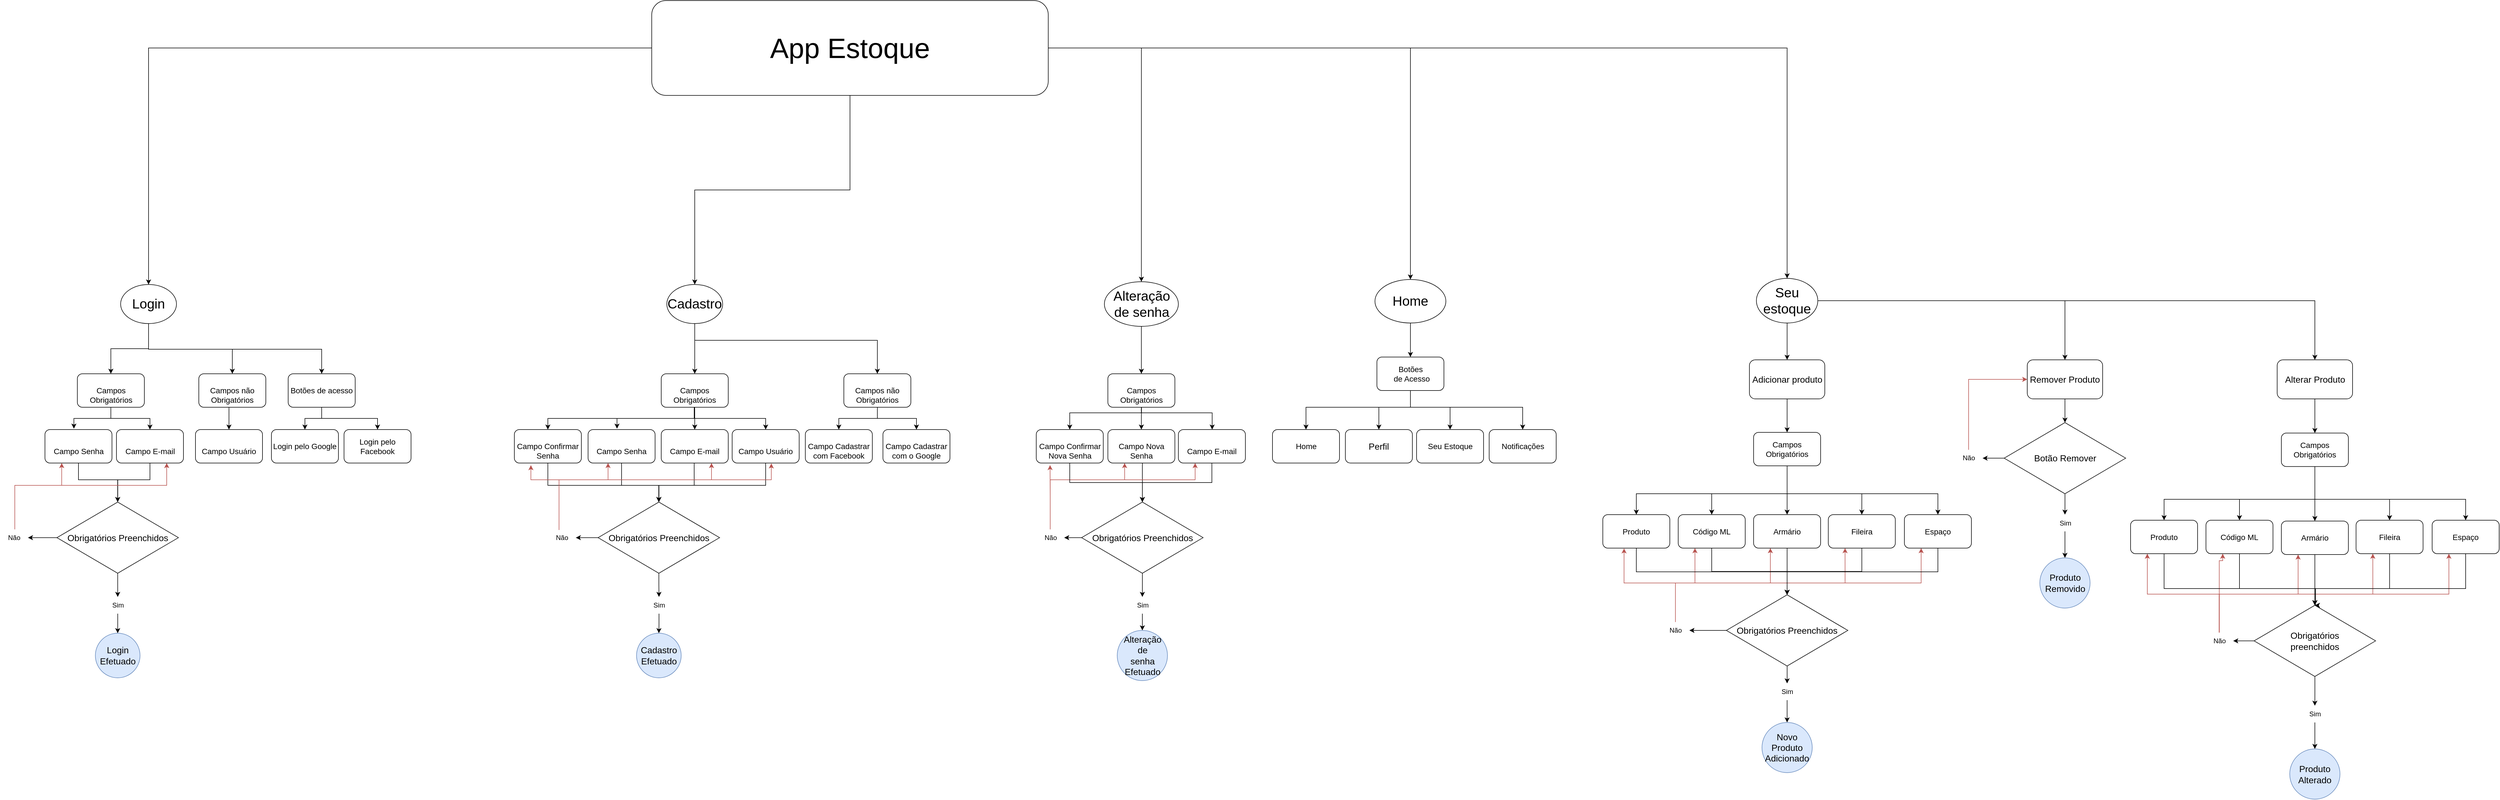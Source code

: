 <mxfile version="23.0.2" type="github" pages="4">
  <diagram name="Login" id="BAc4O2HyZUumQgEEkWEl">
    <mxGraphModel dx="3624" dy="2682" grid="1" gridSize="10" guides="1" tooltips="1" connect="1" arrows="1" fold="1" page="1" pageScale="1" pageWidth="827" pageHeight="1169" background="none" math="0" shadow="0">
      <root>
        <mxCell id="0" />
        <mxCell id="1" parent="0" />
        <mxCell id="y95-ZTT2ouDbutjckBKJ-67" style="edgeStyle=orthogonalEdgeStyle;rounded=0;orthogonalLoop=1;jettySize=auto;html=1;entryX=0.5;entryY=0;entryDx=0;entryDy=0;" parent="1" source="7oMFQ5yD7dIiA29qG7gE-1" target="y95-ZTT2ouDbutjckBKJ-5" edge="1">
          <mxGeometry relative="1" as="geometry" />
        </mxCell>
        <mxCell id="eZ5YkA1IrtE-Hj3yZzL5-5" style="edgeStyle=orthogonalEdgeStyle;rounded=0;orthogonalLoop=1;jettySize=auto;html=1;entryX=0.5;entryY=0;entryDx=0;entryDy=0;" edge="1" parent="1" source="7oMFQ5yD7dIiA29qG7gE-1" target="y95-ZTT2ouDbutjckBKJ-6">
          <mxGeometry relative="1" as="geometry">
            <Array as="points">
              <mxPoint x="-74" y="575" />
              <mxPoint x="76" y="575" />
            </Array>
          </mxGeometry>
        </mxCell>
        <mxCell id="eZ5YkA1IrtE-Hj3yZzL5-8" style="edgeStyle=orthogonalEdgeStyle;rounded=0;orthogonalLoop=1;jettySize=auto;html=1;" edge="1" parent="1" source="7oMFQ5yD7dIiA29qG7gE-1" target="eZ5YkA1IrtE-Hj3yZzL5-6">
          <mxGeometry relative="1" as="geometry">
            <Array as="points">
              <mxPoint x="-74" y="575" />
              <mxPoint x="236" y="575" />
            </Array>
          </mxGeometry>
        </mxCell>
        <mxCell id="7oMFQ5yD7dIiA29qG7gE-1" value="&lt;font style=&quot;font-size: 24px;&quot;&gt;Login&lt;/font&gt;" style="ellipse;whiteSpace=wrap;html=1;" parent="1" vertex="1">
          <mxGeometry x="-124" y="459" width="100" height="70" as="geometry" />
        </mxCell>
        <mxCell id="v3TdhVzLn-ePwKTXhvnV-84" style="edgeStyle=orthogonalEdgeStyle;rounded=0;orthogonalLoop=1;jettySize=auto;html=1;entryX=0;entryY=0.5;entryDx=0;entryDy=0;" parent="1" source="y95-ZTT2ouDbutjckBKJ-2" target="y95-ZTT2ouDbutjckBKJ-16" edge="1">
          <mxGeometry relative="1" as="geometry">
            <Array as="points">
              <mxPoint x="-71.5" y="809" />
              <mxPoint x="-129.5" y="809" />
            </Array>
          </mxGeometry>
        </mxCell>
        <mxCell id="y95-ZTT2ouDbutjckBKJ-2" value="&lt;font style=&quot;font-size: 14px;&quot;&gt;&lt;br&gt;Campo E-mail&lt;/font&gt;" style="rounded=1;whiteSpace=wrap;html=1;" parent="1" vertex="1">
          <mxGeometry x="-131.5" y="719" width="120" height="60" as="geometry" />
        </mxCell>
        <mxCell id="y95-ZTT2ouDbutjckBKJ-4" value="&lt;font style=&quot;font-size: 14px;&quot;&gt;&lt;br&gt;Campo Usuário&lt;/font&gt;" style="rounded=1;whiteSpace=wrap;html=1;" parent="1" vertex="1">
          <mxGeometry x="10" y="719" width="120" height="60" as="geometry" />
        </mxCell>
        <mxCell id="y95-ZTT2ouDbutjckBKJ-63" style="edgeStyle=orthogonalEdgeStyle;rounded=0;orthogonalLoop=1;jettySize=auto;html=1;entryX=0.5;entryY=0;entryDx=0;entryDy=0;" parent="1" source="y95-ZTT2ouDbutjckBKJ-5" target="y95-ZTT2ouDbutjckBKJ-2" edge="1">
          <mxGeometry relative="1" as="geometry" />
        </mxCell>
        <mxCell id="y95-ZTT2ouDbutjckBKJ-5" value="&lt;font style=&quot;font-size: 14px;&quot;&gt;&lt;br&gt;Campos Obrigatórios&lt;/font&gt;" style="rounded=1;whiteSpace=wrap;html=1;" parent="1" vertex="1">
          <mxGeometry x="-201.5" y="619" width="120" height="60" as="geometry" />
        </mxCell>
        <mxCell id="y95-ZTT2ouDbutjckBKJ-15" style="edgeStyle=orthogonalEdgeStyle;rounded=0;orthogonalLoop=1;jettySize=auto;html=1;entryX=0.5;entryY=0;entryDx=0;entryDy=0;" parent="1" source="y95-ZTT2ouDbutjckBKJ-6" target="y95-ZTT2ouDbutjckBKJ-4" edge="1">
          <mxGeometry relative="1" as="geometry">
            <Array as="points">
              <mxPoint x="70" y="705" />
              <mxPoint x="70" y="705" />
            </Array>
          </mxGeometry>
        </mxCell>
        <mxCell id="y95-ZTT2ouDbutjckBKJ-6" value="&lt;font style=&quot;font-size: 14px;&quot;&gt;&lt;br&gt;Campos não Obrigatórios&lt;/font&gt;" style="rounded=1;whiteSpace=wrap;html=1;" parent="1" vertex="1">
          <mxGeometry x="16" y="619" width="120" height="60" as="geometry" />
        </mxCell>
        <mxCell id="v3TdhVzLn-ePwKTXhvnV-83" style="edgeStyle=orthogonalEdgeStyle;rounded=0;orthogonalLoop=1;jettySize=auto;html=1;entryX=0;entryY=0.5;entryDx=0;entryDy=0;" parent="1" source="y95-ZTT2ouDbutjckBKJ-13" target="y95-ZTT2ouDbutjckBKJ-16" edge="1">
          <mxGeometry relative="1" as="geometry">
            <Array as="points">
              <mxPoint x="-199.5" y="809" />
              <mxPoint x="-129.5" y="809" />
            </Array>
          </mxGeometry>
        </mxCell>
        <mxCell id="y95-ZTT2ouDbutjckBKJ-13" value="&lt;font style=&quot;font-size: 14px;&quot;&gt;&lt;br&gt;Campo Senha&lt;/font&gt;" style="rounded=1;whiteSpace=wrap;html=1;" parent="1" vertex="1">
          <mxGeometry x="-259.5" y="719" width="120" height="60" as="geometry" />
        </mxCell>
        <mxCell id="y95-ZTT2ouDbutjckBKJ-51" style="edgeStyle=orthogonalEdgeStyle;rounded=0;orthogonalLoop=1;jettySize=auto;html=1;" parent="1" source="y95-ZTT2ouDbutjckBKJ-16" target="y95-ZTT2ouDbutjckBKJ-26" edge="1">
          <mxGeometry relative="1" as="geometry">
            <mxPoint x="-283" y="912.8" as="targetPoint" />
          </mxGeometry>
        </mxCell>
        <mxCell id="y95-ZTT2ouDbutjckBKJ-57" style="edgeStyle=orthogonalEdgeStyle;rounded=0;orthogonalLoop=1;jettySize=auto;html=1;" parent="1" source="y95-ZTT2ouDbutjckBKJ-16" target="y95-ZTT2ouDbutjckBKJ-27" edge="1">
          <mxGeometry relative="1" as="geometry" />
        </mxCell>
        <mxCell id="y95-ZTT2ouDbutjckBKJ-16" value="&lt;font size=&quot;3&quot;&gt;Obrigatórios Preenchidos&lt;/font&gt;" style="rhombus;whiteSpace=wrap;html=1;direction=south;" parent="1" vertex="1">
          <mxGeometry x="-238" y="849" width="217.5" height="127.5" as="geometry" />
        </mxCell>
        <mxCell id="v3TdhVzLn-ePwKTXhvnV-57" style="edgeStyle=orthogonalEdgeStyle;rounded=0;orthogonalLoop=1;jettySize=auto;html=1;entryX=0.25;entryY=1;entryDx=0;entryDy=0;fillColor=#f8cecc;gradientColor=#ea6b66;strokeColor=#b85450;" parent="1" source="y95-ZTT2ouDbutjckBKJ-26" target="y95-ZTT2ouDbutjckBKJ-13" edge="1">
          <mxGeometry relative="1" as="geometry">
            <Array as="points">
              <mxPoint x="-313.5" y="819" />
              <mxPoint x="-229.5" y="819" />
            </Array>
          </mxGeometry>
        </mxCell>
        <mxCell id="v3TdhVzLn-ePwKTXhvnV-58" style="edgeStyle=orthogonalEdgeStyle;rounded=0;orthogonalLoop=1;jettySize=auto;html=1;entryX=0.75;entryY=1;entryDx=0;entryDy=0;fillColor=#f8cecc;gradientColor=#ea6b66;strokeColor=#b85450;" parent="1" source="y95-ZTT2ouDbutjckBKJ-26" target="y95-ZTT2ouDbutjckBKJ-2" edge="1">
          <mxGeometry relative="1" as="geometry">
            <Array as="points">
              <mxPoint x="-313.5" y="819" />
              <mxPoint x="-41.5" y="819" />
            </Array>
          </mxGeometry>
        </mxCell>
        <mxCell id="y95-ZTT2ouDbutjckBKJ-26" value="Não" style="text;html=1;align=center;verticalAlign=middle;resizable=0;points=[];autosize=1;strokeColor=none;fillColor=none;" parent="1" vertex="1">
          <mxGeometry x="-340" y="897.75" width="50" height="30" as="geometry" />
        </mxCell>
        <mxCell id="y95-ZTT2ouDbutjckBKJ-59" style="edgeStyle=orthogonalEdgeStyle;rounded=0;orthogonalLoop=1;jettySize=auto;html=1;" parent="1" source="y95-ZTT2ouDbutjckBKJ-27" target="y95-ZTT2ouDbutjckBKJ-58" edge="1">
          <mxGeometry relative="1" as="geometry" />
        </mxCell>
        <mxCell id="y95-ZTT2ouDbutjckBKJ-27" value="Sim" style="text;html=1;align=center;verticalAlign=middle;resizable=0;points=[];autosize=1;strokeColor=none;fillColor=none;" parent="1" vertex="1">
          <mxGeometry x="-149.25" y="1019" width="40" height="30" as="geometry" />
        </mxCell>
        <mxCell id="y95-ZTT2ouDbutjckBKJ-58" value="&lt;font size=&quot;3&quot;&gt;Login Efetuado&lt;/font&gt;" style="ellipse;whiteSpace=wrap;html=1;aspect=fixed;fillColor=#dae8fc;strokeColor=#6c8ebf;" parent="1" vertex="1">
          <mxGeometry x="-169.25" y="1084" width="80" height="80" as="geometry" />
        </mxCell>
        <mxCell id="y95-ZTT2ouDbutjckBKJ-64" style="edgeStyle=orthogonalEdgeStyle;rounded=0;orthogonalLoop=1;jettySize=auto;html=1;entryX=0.432;entryY=-0.027;entryDx=0;entryDy=0;entryPerimeter=0;" parent="1" source="y95-ZTT2ouDbutjckBKJ-5" target="y95-ZTT2ouDbutjckBKJ-13" edge="1">
          <mxGeometry relative="1" as="geometry" />
        </mxCell>
        <mxCell id="2-kzOGpWzGPgEqoSC0ea-24" style="edgeStyle=orthogonalEdgeStyle;rounded=0;orthogonalLoop=1;jettySize=auto;html=1;entryX=0.5;entryY=0;entryDx=0;entryDy=0;" parent="1" source="2-kzOGpWzGPgEqoSC0ea-26" target="2-kzOGpWzGPgEqoSC0ea-31" edge="1">
          <mxGeometry relative="1" as="geometry" />
        </mxCell>
        <mxCell id="v3TdhVzLn-ePwKTXhvnV-5" style="edgeStyle=orthogonalEdgeStyle;rounded=0;orthogonalLoop=1;jettySize=auto;html=1;" parent="1" source="2-kzOGpWzGPgEqoSC0ea-26" target="2-kzOGpWzGPgEqoSC0ea-33" edge="1">
          <mxGeometry relative="1" as="geometry">
            <Array as="points">
              <mxPoint x="904" y="559" />
              <mxPoint x="1231" y="559" />
            </Array>
          </mxGeometry>
        </mxCell>
        <mxCell id="2-kzOGpWzGPgEqoSC0ea-26" value="&lt;font style=&quot;font-size: 24px;&quot;&gt;Cadastro&lt;/font&gt;" style="ellipse;whiteSpace=wrap;html=1;" parent="1" vertex="1">
          <mxGeometry x="854" y="459" width="100" height="70" as="geometry" />
        </mxCell>
        <mxCell id="v3TdhVzLn-ePwKTXhvnV-50" style="edgeStyle=orthogonalEdgeStyle;rounded=0;orthogonalLoop=1;jettySize=auto;html=1;entryX=0;entryY=0.5;entryDx=0;entryDy=0;" parent="1" source="2-kzOGpWzGPgEqoSC0ea-28" target="2-kzOGpWzGPgEqoSC0ea-37" edge="1">
          <mxGeometry relative="1" as="geometry">
            <Array as="points">
              <mxPoint x="903" y="819" />
              <mxPoint x="840" y="819" />
            </Array>
          </mxGeometry>
        </mxCell>
        <mxCell id="2-kzOGpWzGPgEqoSC0ea-28" value="&lt;font style=&quot;font-size: 14px;&quot;&gt;&lt;br&gt;Campo E-mail&lt;/font&gt;" style="rounded=1;whiteSpace=wrap;html=1;" parent="1" vertex="1">
          <mxGeometry x="844" y="719" width="120" height="60" as="geometry" />
        </mxCell>
        <mxCell id="v3TdhVzLn-ePwKTXhvnV-51" style="edgeStyle=orthogonalEdgeStyle;rounded=0;orthogonalLoop=1;jettySize=auto;html=1;entryX=0;entryY=0.5;entryDx=0;entryDy=0;" parent="1" source="2-kzOGpWzGPgEqoSC0ea-29" target="2-kzOGpWzGPgEqoSC0ea-37" edge="1">
          <mxGeometry relative="1" as="geometry">
            <Array as="points">
              <mxPoint x="1031" y="819" />
              <mxPoint x="840" y="819" />
            </Array>
          </mxGeometry>
        </mxCell>
        <mxCell id="2-kzOGpWzGPgEqoSC0ea-29" value="&lt;font style=&quot;font-size: 14px;&quot;&gt;&lt;br&gt;Campo Usuário&lt;br&gt;&lt;/font&gt;" style="rounded=1;whiteSpace=wrap;html=1;" parent="1" vertex="1">
          <mxGeometry x="971" y="719" width="120" height="60" as="geometry" />
        </mxCell>
        <mxCell id="2-kzOGpWzGPgEqoSC0ea-74" style="edgeStyle=orthogonalEdgeStyle;rounded=0;orthogonalLoop=1;jettySize=auto;html=1;elbow=vertical;" parent="1" source="2-kzOGpWzGPgEqoSC0ea-31" target="2-kzOGpWzGPgEqoSC0ea-71" edge="1">
          <mxGeometry relative="1" as="geometry">
            <Array as="points">
              <mxPoint x="904" y="699" />
              <mxPoint x="641" y="699" />
            </Array>
          </mxGeometry>
        </mxCell>
        <mxCell id="2-kzOGpWzGPgEqoSC0ea-75" style="edgeStyle=orthogonalEdgeStyle;rounded=0;orthogonalLoop=1;jettySize=auto;html=1;entryX=0.5;entryY=0;entryDx=0;entryDy=0;elbow=vertical;" parent="1" source="2-kzOGpWzGPgEqoSC0ea-31" target="2-kzOGpWzGPgEqoSC0ea-29" edge="1">
          <mxGeometry relative="1" as="geometry">
            <Array as="points">
              <mxPoint x="903" y="699" />
              <mxPoint x="1031" y="699" />
            </Array>
          </mxGeometry>
        </mxCell>
        <mxCell id="v3TdhVzLn-ePwKTXhvnV-65" style="edgeStyle=orthogonalEdgeStyle;rounded=0;orthogonalLoop=1;jettySize=auto;html=1;entryX=0.5;entryY=0;entryDx=0;entryDy=0;" parent="1" source="2-kzOGpWzGPgEqoSC0ea-31" target="2-kzOGpWzGPgEqoSC0ea-28" edge="1">
          <mxGeometry relative="1" as="geometry" />
        </mxCell>
        <mxCell id="2-kzOGpWzGPgEqoSC0ea-31" value="&lt;font style=&quot;font-size: 14px;&quot;&gt;&lt;br&gt;Campos Obrigatórios&lt;/font&gt;" style="rounded=1;whiteSpace=wrap;html=1;" parent="1" vertex="1">
          <mxGeometry x="844" y="619" width="120" height="60" as="geometry" />
        </mxCell>
        <mxCell id="2-kzOGpWzGPgEqoSC0ea-59" style="edgeStyle=orthogonalEdgeStyle;rounded=0;orthogonalLoop=1;jettySize=auto;html=1;entryX=0.5;entryY=0;entryDx=0;entryDy=0;elbow=vertical;" parent="1" source="2-kzOGpWzGPgEqoSC0ea-33" target="2-kzOGpWzGPgEqoSC0ea-46" edge="1">
          <mxGeometry relative="1" as="geometry" />
        </mxCell>
        <mxCell id="2-kzOGpWzGPgEqoSC0ea-61" style="edgeStyle=orthogonalEdgeStyle;rounded=0;orthogonalLoop=1;jettySize=auto;html=1;entryX=0.5;entryY=0;entryDx=0;entryDy=0;elbow=vertical;" parent="1" source="2-kzOGpWzGPgEqoSC0ea-33" target="2-kzOGpWzGPgEqoSC0ea-60" edge="1">
          <mxGeometry relative="1" as="geometry" />
        </mxCell>
        <mxCell id="2-kzOGpWzGPgEqoSC0ea-33" value="&lt;font style=&quot;font-size: 14px;&quot;&gt;&lt;br&gt;Campos não Obrigatórios&lt;/font&gt;" style="rounded=1;whiteSpace=wrap;html=1;" parent="1" vertex="1">
          <mxGeometry x="1171" y="619" width="120" height="60" as="geometry" />
        </mxCell>
        <mxCell id="v3TdhVzLn-ePwKTXhvnV-49" style="edgeStyle=orthogonalEdgeStyle;rounded=0;orthogonalLoop=1;jettySize=auto;html=1;entryX=0;entryY=0.5;entryDx=0;entryDy=0;" parent="1" source="2-kzOGpWzGPgEqoSC0ea-34" target="2-kzOGpWzGPgEqoSC0ea-37" edge="1">
          <mxGeometry relative="1" as="geometry">
            <Array as="points">
              <mxPoint x="773" y="819" />
              <mxPoint x="840" y="819" />
            </Array>
          </mxGeometry>
        </mxCell>
        <mxCell id="2-kzOGpWzGPgEqoSC0ea-34" value="&lt;font style=&quot;font-size: 14px;&quot;&gt;&lt;br&gt;Campo Senha&lt;/font&gt;" style="rounded=1;whiteSpace=wrap;html=1;" parent="1" vertex="1">
          <mxGeometry x="713" y="719" width="120" height="60" as="geometry" />
        </mxCell>
        <mxCell id="2-kzOGpWzGPgEqoSC0ea-35" style="edgeStyle=orthogonalEdgeStyle;rounded=0;orthogonalLoop=1;jettySize=auto;html=1;" parent="1" source="2-kzOGpWzGPgEqoSC0ea-37" target="2-kzOGpWzGPgEqoSC0ea-41" edge="1">
          <mxGeometry relative="1" as="geometry">
            <mxPoint x="686" y="912.8" as="targetPoint" />
          </mxGeometry>
        </mxCell>
        <mxCell id="2-kzOGpWzGPgEqoSC0ea-36" style="edgeStyle=orthogonalEdgeStyle;rounded=0;orthogonalLoop=1;jettySize=auto;html=1;" parent="1" source="2-kzOGpWzGPgEqoSC0ea-37" target="2-kzOGpWzGPgEqoSC0ea-43" edge="1">
          <mxGeometry relative="1" as="geometry" />
        </mxCell>
        <mxCell id="2-kzOGpWzGPgEqoSC0ea-37" value="&lt;font size=&quot;3&quot;&gt;Obrigatórios Preenchidos&lt;/font&gt;" style="rhombus;whiteSpace=wrap;html=1;direction=south;" parent="1" vertex="1">
          <mxGeometry x="731" y="849" width="217.5" height="127.5" as="geometry" />
        </mxCell>
        <mxCell id="2-kzOGpWzGPgEqoSC0ea-39" style="edgeStyle=orthogonalEdgeStyle;rounded=0;orthogonalLoop=1;jettySize=auto;html=1;entryX=0.75;entryY=1;entryDx=0;entryDy=0;fillColor=#f8cecc;gradientColor=#ea6b66;strokeColor=#b85450;" parent="1" target="2-kzOGpWzGPgEqoSC0ea-28" edge="1">
          <mxGeometry relative="1" as="geometry">
            <mxPoint x="941" y="809" as="targetPoint" />
            <mxPoint x="661" y="899" as="sourcePoint" />
            <Array as="points">
              <mxPoint x="661" y="809" />
              <mxPoint x="934" y="809" />
              <mxPoint x="934" y="789" />
              <mxPoint x="934" y="789" />
            </Array>
          </mxGeometry>
        </mxCell>
        <mxCell id="2-kzOGpWzGPgEqoSC0ea-63" style="edgeStyle=orthogonalEdgeStyle;rounded=0;orthogonalLoop=1;jettySize=auto;html=1;elbow=vertical;entryX=0.584;entryY=1.011;entryDx=0;entryDy=0;entryPerimeter=0;fillColor=#f8cecc;gradientColor=#ea6b66;strokeColor=#b85450;" parent="1" source="2-kzOGpWzGPgEqoSC0ea-41" target="2-kzOGpWzGPgEqoSC0ea-29" edge="1">
          <mxGeometry relative="1" as="geometry">
            <mxPoint x="1041" y="829" as="targetPoint" />
            <Array as="points">
              <mxPoint x="661" y="809" />
              <mxPoint x="1041" y="809" />
            </Array>
          </mxGeometry>
        </mxCell>
        <mxCell id="2-kzOGpWzGPgEqoSC0ea-41" value="Não" style="text;html=1;align=center;verticalAlign=middle;resizable=0;points=[];autosize=1;strokeColor=none;fillColor=none;" parent="1" vertex="1">
          <mxGeometry x="641" y="897.75" width="50" height="30" as="geometry" />
        </mxCell>
        <mxCell id="2-kzOGpWzGPgEqoSC0ea-42" style="edgeStyle=orthogonalEdgeStyle;rounded=0;orthogonalLoop=1;jettySize=auto;html=1;" parent="1" source="2-kzOGpWzGPgEqoSC0ea-43" target="2-kzOGpWzGPgEqoSC0ea-44" edge="1">
          <mxGeometry relative="1" as="geometry" />
        </mxCell>
        <mxCell id="2-kzOGpWzGPgEqoSC0ea-43" value="Sim" style="text;html=1;align=center;verticalAlign=middle;resizable=0;points=[];autosize=1;strokeColor=none;fillColor=none;" parent="1" vertex="1">
          <mxGeometry x="820" y="1019" width="40" height="30" as="geometry" />
        </mxCell>
        <mxCell id="2-kzOGpWzGPgEqoSC0ea-44" value="&lt;font size=&quot;3&quot;&gt;Cadastro Efetuado&lt;/font&gt;" style="ellipse;whiteSpace=wrap;html=1;aspect=fixed;fillColor=#dae8fc;strokeColor=#6c8ebf;" parent="1" vertex="1">
          <mxGeometry x="799.75" y="1084" width="80" height="80" as="geometry" />
        </mxCell>
        <mxCell id="2-kzOGpWzGPgEqoSC0ea-45" style="edgeStyle=orthogonalEdgeStyle;rounded=0;orthogonalLoop=1;jettySize=auto;html=1;entryX=0.432;entryY=-0.027;entryDx=0;entryDy=0;entryPerimeter=0;" parent="1" source="2-kzOGpWzGPgEqoSC0ea-31" target="2-kzOGpWzGPgEqoSC0ea-34" edge="1">
          <mxGeometry relative="1" as="geometry">
            <Array as="points">
              <mxPoint x="904" y="699" />
              <mxPoint x="765" y="699" />
            </Array>
          </mxGeometry>
        </mxCell>
        <mxCell id="2-kzOGpWzGPgEqoSC0ea-46" value="&lt;font style=&quot;font-size: 14px;&quot;&gt;&lt;br&gt;Campo Cadastrar com Facebook&lt;/font&gt;" style="rounded=1;whiteSpace=wrap;html=1;" parent="1" vertex="1">
          <mxGeometry x="1102" y="719" width="120" height="60" as="geometry" />
        </mxCell>
        <mxCell id="2-kzOGpWzGPgEqoSC0ea-60" value="&lt;font style=&quot;font-size: 14px;&quot;&gt;&lt;br&gt;Campo Cadastrar com o Google&lt;/font&gt;" style="rounded=1;whiteSpace=wrap;html=1;" parent="1" vertex="1">
          <mxGeometry x="1241" y="719" width="120" height="60" as="geometry" />
        </mxCell>
        <mxCell id="v3TdhVzLn-ePwKTXhvnV-72" style="edgeStyle=orthogonalEdgeStyle;rounded=0;orthogonalLoop=1;jettySize=auto;html=1;entryX=0.5;entryY=0;entryDx=0;entryDy=0;" parent="1" source="2-kzOGpWzGPgEqoSC0ea-68" target="7oMFQ5yD7dIiA29qG7gE-1" edge="1">
          <mxGeometry relative="1" as="geometry" />
        </mxCell>
        <mxCell id="v3TdhVzLn-ePwKTXhvnV-74" style="edgeStyle=orthogonalEdgeStyle;rounded=0;orthogonalLoop=1;jettySize=auto;html=1;entryX=0.5;entryY=0;entryDx=0;entryDy=0;" parent="1" source="2-kzOGpWzGPgEqoSC0ea-68" target="2-kzOGpWzGPgEqoSC0ea-26" edge="1">
          <mxGeometry relative="1" as="geometry" />
        </mxCell>
        <mxCell id="v3TdhVzLn-ePwKTXhvnV-75" style="edgeStyle=orthogonalEdgeStyle;rounded=0;orthogonalLoop=1;jettySize=auto;html=1;entryX=0.5;entryY=0;entryDx=0;entryDy=0;" parent="1" source="2-kzOGpWzGPgEqoSC0ea-68" target="XXXNM4ir9inLsVqeI-Iy-3" edge="1">
          <mxGeometry relative="1" as="geometry" />
        </mxCell>
        <mxCell id="v3TdhVzLn-ePwKTXhvnV-93" style="edgeStyle=orthogonalEdgeStyle;rounded=0;orthogonalLoop=1;jettySize=auto;html=1;entryX=0.5;entryY=0;entryDx=0;entryDy=0;" parent="1" source="2-kzOGpWzGPgEqoSC0ea-68" target="v3TdhVzLn-ePwKTXhvnV-8" edge="1">
          <mxGeometry relative="1" as="geometry" />
        </mxCell>
        <mxCell id="fvCeEO-MNhHzuWHxk8cH-35" style="edgeStyle=orthogonalEdgeStyle;rounded=0;orthogonalLoop=1;jettySize=auto;html=1;entryX=0.5;entryY=0;entryDx=0;entryDy=0;" edge="1" parent="1" source="2-kzOGpWzGPgEqoSC0ea-68" target="v3TdhVzLn-ePwKTXhvnV-98">
          <mxGeometry relative="1" as="geometry" />
        </mxCell>
        <mxCell id="2-kzOGpWzGPgEqoSC0ea-68" value="&lt;font style=&quot;font-size: 50px;&quot;&gt;App Estoque&lt;/font&gt;" style="rounded=1;whiteSpace=wrap;html=1;" parent="1" vertex="1">
          <mxGeometry x="827" y="-50" width="710" height="170" as="geometry" />
        </mxCell>
        <mxCell id="v3TdhVzLn-ePwKTXhvnV-48" style="edgeStyle=orthogonalEdgeStyle;rounded=0;orthogonalLoop=1;jettySize=auto;html=1;entryX=0;entryY=0.5;entryDx=0;entryDy=0;" parent="1" source="2-kzOGpWzGPgEqoSC0ea-71" target="2-kzOGpWzGPgEqoSC0ea-37" edge="1">
          <mxGeometry relative="1" as="geometry">
            <Array as="points">
              <mxPoint x="641" y="819" />
              <mxPoint x="840" y="819" />
            </Array>
          </mxGeometry>
        </mxCell>
        <mxCell id="2-kzOGpWzGPgEqoSC0ea-71" value="&lt;font style=&quot;font-size: 14px;&quot;&gt;&lt;br&gt;Campo Confirmar Senha&lt;/font&gt;" style="rounded=1;whiteSpace=wrap;html=1;" parent="1" vertex="1">
          <mxGeometry x="581" y="719" width="120" height="60" as="geometry" />
        </mxCell>
        <mxCell id="XXXNM4ir9inLsVqeI-Iy-1" style="edgeStyle=orthogonalEdgeStyle;rounded=0;orthogonalLoop=1;jettySize=auto;html=1;entryX=0.5;entryY=0;entryDx=0;entryDy=0;" parent="1" source="XXXNM4ir9inLsVqeI-Iy-3" target="XXXNM4ir9inLsVqeI-Iy-8" edge="1">
          <mxGeometry relative="1" as="geometry" />
        </mxCell>
        <mxCell id="XXXNM4ir9inLsVqeI-Iy-3" value="&lt;font style=&quot;font-size: 24px;&quot;&gt;Alteração de senha&lt;br&gt;&lt;/font&gt;" style="ellipse;whiteSpace=wrap;html=1;" parent="1" vertex="1">
          <mxGeometry x="1637.5" y="454" width="132.5" height="80" as="geometry" />
        </mxCell>
        <mxCell id="v3TdhVzLn-ePwKTXhvnV-64" style="edgeStyle=orthogonalEdgeStyle;rounded=0;orthogonalLoop=1;jettySize=auto;html=1;entryX=0;entryY=0.5;entryDx=0;entryDy=0;" parent="1" source="XXXNM4ir9inLsVqeI-Iy-5" target="XXXNM4ir9inLsVqeI-Iy-14" edge="1">
          <mxGeometry relative="1" as="geometry" />
        </mxCell>
        <mxCell id="XXXNM4ir9inLsVqeI-Iy-5" value="&lt;font style=&quot;font-size: 14px;&quot;&gt;&lt;br&gt;Campo E-mail&lt;/font&gt;" style="rounded=1;whiteSpace=wrap;html=1;" parent="1" vertex="1">
          <mxGeometry x="1770" y="719" width="120" height="60" as="geometry" />
        </mxCell>
        <mxCell id="XXXNM4ir9inLsVqeI-Iy-7" style="edgeStyle=orthogonalEdgeStyle;rounded=0;orthogonalLoop=1;jettySize=auto;html=1;entryX=0.5;entryY=0;entryDx=0;entryDy=0;" parent="1" source="XXXNM4ir9inLsVqeI-Iy-8" target="XXXNM4ir9inLsVqeI-Iy-5" edge="1">
          <mxGeometry relative="1" as="geometry">
            <Array as="points">
              <mxPoint x="1703.5" y="689" />
              <mxPoint x="1830.5" y="689" />
              <mxPoint x="1830.5" y="719" />
            </Array>
          </mxGeometry>
        </mxCell>
        <mxCell id="v3TdhVzLn-ePwKTXhvnV-46" style="edgeStyle=orthogonalEdgeStyle;rounded=0;orthogonalLoop=1;jettySize=auto;html=1;entryX=0.5;entryY=0;entryDx=0;entryDy=0;" parent="1" source="XXXNM4ir9inLsVqeI-Iy-8" target="v3TdhVzLn-ePwKTXhvnV-35" edge="1">
          <mxGeometry relative="1" as="geometry">
            <Array as="points">
              <mxPoint x="1703.5" y="689" />
              <mxPoint x="1575.5" y="689" />
            </Array>
          </mxGeometry>
        </mxCell>
        <mxCell id="v3TdhVzLn-ePwKTXhvnV-47" style="edgeStyle=orthogonalEdgeStyle;rounded=0;orthogonalLoop=1;jettySize=auto;html=1;entryX=0.5;entryY=0;entryDx=0;entryDy=0;" parent="1" source="XXXNM4ir9inLsVqeI-Iy-8" target="XXXNM4ir9inLsVqeI-Iy-11" edge="1">
          <mxGeometry relative="1" as="geometry" />
        </mxCell>
        <mxCell id="XXXNM4ir9inLsVqeI-Iy-8" value="&lt;font style=&quot;font-size: 14px;&quot;&gt;&lt;br&gt;Campos Obrigatórios&lt;/font&gt;" style="rounded=1;whiteSpace=wrap;html=1;" parent="1" vertex="1">
          <mxGeometry x="1643.75" y="619" width="120" height="60" as="geometry" />
        </mxCell>
        <mxCell id="v3TdhVzLn-ePwKTXhvnV-63" style="edgeStyle=orthogonalEdgeStyle;rounded=0;orthogonalLoop=1;jettySize=auto;html=1;entryX=0;entryY=0.5;entryDx=0;entryDy=0;" parent="1" source="XXXNM4ir9inLsVqeI-Iy-11" target="XXXNM4ir9inLsVqeI-Iy-14" edge="1">
          <mxGeometry relative="1" as="geometry">
            <Array as="points">
              <mxPoint x="1705.5" y="789" />
              <mxPoint x="1705.5" y="789" />
            </Array>
          </mxGeometry>
        </mxCell>
        <mxCell id="XXXNM4ir9inLsVqeI-Iy-11" value="&lt;font style=&quot;font-size: 14px;&quot;&gt;&lt;br&gt;Campo Nova Senha&lt;/font&gt;" style="rounded=1;whiteSpace=wrap;html=1;" parent="1" vertex="1">
          <mxGeometry x="1643.75" y="719" width="120" height="60" as="geometry" />
        </mxCell>
        <mxCell id="XXXNM4ir9inLsVqeI-Iy-12" style="edgeStyle=orthogonalEdgeStyle;rounded=0;orthogonalLoop=1;jettySize=auto;html=1;" parent="1" source="XXXNM4ir9inLsVqeI-Iy-14" target="XXXNM4ir9inLsVqeI-Iy-18" edge="1">
          <mxGeometry relative="1" as="geometry">
            <mxPoint x="1580.5" y="882.8" as="targetPoint" />
          </mxGeometry>
        </mxCell>
        <mxCell id="XXXNM4ir9inLsVqeI-Iy-13" style="edgeStyle=orthogonalEdgeStyle;rounded=0;orthogonalLoop=1;jettySize=auto;html=1;" parent="1" source="XXXNM4ir9inLsVqeI-Iy-14" target="XXXNM4ir9inLsVqeI-Iy-20" edge="1">
          <mxGeometry relative="1" as="geometry" />
        </mxCell>
        <mxCell id="XXXNM4ir9inLsVqeI-Iy-14" value="&lt;font size=&quot;3&quot;&gt;Obrigatórios Preenchidos&lt;/font&gt;" style="rhombus;whiteSpace=wrap;html=1;direction=south;" parent="1" vertex="1">
          <mxGeometry x="1596.75" y="849" width="217.5" height="127.5" as="geometry" />
        </mxCell>
        <mxCell id="v3TdhVzLn-ePwKTXhvnV-67" style="edgeStyle=orthogonalEdgeStyle;rounded=0;orthogonalLoop=1;jettySize=auto;html=1;entryX=0.25;entryY=1;entryDx=0;entryDy=0;fillColor=#f8cecc;gradientColor=#ea6b66;strokeColor=#b85450;" parent="1" source="XXXNM4ir9inLsVqeI-Iy-18" target="XXXNM4ir9inLsVqeI-Iy-11" edge="1">
          <mxGeometry relative="1" as="geometry">
            <Array as="points">
              <mxPoint x="1540.5" y="809" />
              <mxPoint x="1673.5" y="809" />
            </Array>
          </mxGeometry>
        </mxCell>
        <mxCell id="v3TdhVzLn-ePwKTXhvnV-68" style="edgeStyle=orthogonalEdgeStyle;rounded=0;orthogonalLoop=1;jettySize=auto;html=1;entryX=0.25;entryY=1;entryDx=0;entryDy=0;fillColor=#f8cecc;gradientColor=#ea6b66;strokeColor=#b85450;" parent="1" source="XXXNM4ir9inLsVqeI-Iy-18" target="XXXNM4ir9inLsVqeI-Iy-5" edge="1">
          <mxGeometry relative="1" as="geometry">
            <Array as="points">
              <mxPoint x="1540.5" y="809" />
              <mxPoint x="1799.5" y="809" />
            </Array>
          </mxGeometry>
        </mxCell>
        <mxCell id="XXXNM4ir9inLsVqeI-Iy-18" value="Não" style="text;html=1;align=center;verticalAlign=middle;resizable=0;points=[];autosize=1;strokeColor=none;fillColor=none;" parent="1" vertex="1">
          <mxGeometry x="1515.5" y="897.75" width="50" height="30" as="geometry" />
        </mxCell>
        <mxCell id="XXXNM4ir9inLsVqeI-Iy-19" style="edgeStyle=orthogonalEdgeStyle;rounded=0;orthogonalLoop=1;jettySize=auto;html=1;" parent="1" source="XXXNM4ir9inLsVqeI-Iy-20" target="XXXNM4ir9inLsVqeI-Iy-21" edge="1">
          <mxGeometry relative="1" as="geometry" />
        </mxCell>
        <mxCell id="XXXNM4ir9inLsVqeI-Iy-20" value="Sim" style="text;html=1;align=center;verticalAlign=middle;resizable=0;points=[];autosize=1;strokeColor=none;fillColor=none;" parent="1" vertex="1">
          <mxGeometry x="1685.5" y="1019" width="40" height="30" as="geometry" />
        </mxCell>
        <mxCell id="XXXNM4ir9inLsVqeI-Iy-21" value="&lt;font size=&quot;3&quot;&gt;Alteração de &lt;br&gt;senha Efetuado&lt;/font&gt;" style="ellipse;whiteSpace=wrap;html=1;aspect=fixed;fillColor=#dae8fc;strokeColor=#6c8ebf;" parent="1" vertex="1">
          <mxGeometry x="1660.5" y="1079" width="90" height="90" as="geometry" />
        </mxCell>
        <mxCell id="v3TdhVzLn-ePwKTXhvnV-4" style="edgeStyle=orthogonalEdgeStyle;rounded=0;orthogonalLoop=1;jettySize=auto;html=1;entryX=0.298;entryY=0.998;entryDx=0;entryDy=0;entryPerimeter=0;fillColor=#f8cecc;gradientColor=#ea6b66;strokeColor=#b85450;" parent="1" source="2-kzOGpWzGPgEqoSC0ea-41" target="2-kzOGpWzGPgEqoSC0ea-34" edge="1">
          <mxGeometry relative="1" as="geometry">
            <Array as="points">
              <mxPoint x="661" y="809" />
              <mxPoint x="749" y="809" />
            </Array>
          </mxGeometry>
        </mxCell>
        <mxCell id="v3TdhVzLn-ePwKTXhvnV-6" style="edgeStyle=orthogonalEdgeStyle;rounded=0;orthogonalLoop=1;jettySize=auto;html=1;entryX=0.5;entryY=0;entryDx=0;entryDy=0;" parent="1" source="v3TdhVzLn-ePwKTXhvnV-8" target="v3TdhVzLn-ePwKTXhvnV-14" edge="1">
          <mxGeometry relative="1" as="geometry" />
        </mxCell>
        <mxCell id="v3TdhVzLn-ePwKTXhvnV-8" value="&lt;span style=&quot;font-size: 24px;&quot;&gt;Home&lt;/span&gt;" style="ellipse;whiteSpace=wrap;html=1;" parent="1" vertex="1">
          <mxGeometry x="2122" y="450" width="127" height="78" as="geometry" />
        </mxCell>
        <mxCell id="v3TdhVzLn-ePwKTXhvnV-10" value="&lt;font size=&quot;3&quot;&gt;Perfil&lt;/font&gt;" style="rounded=1;whiteSpace=wrap;html=1;" parent="1" vertex="1">
          <mxGeometry x="2069" y="719" width="120" height="60" as="geometry" />
        </mxCell>
        <mxCell id="v3TdhVzLn-ePwKTXhvnV-11" value="&lt;font style=&quot;font-size: 14px;&quot;&gt;Seu Estoque&lt;br&gt;&lt;/font&gt;" style="rounded=1;whiteSpace=wrap;html=1;" parent="1" vertex="1">
          <mxGeometry x="2196.5" y="719" width="120" height="60" as="geometry" />
        </mxCell>
        <mxCell id="gW3WlaGmuALWCPeecHL0-1" style="edgeStyle=orthogonalEdgeStyle;rounded=0;orthogonalLoop=1;jettySize=auto;html=1;entryX=0.5;entryY=0;entryDx=0;entryDy=0;" edge="1" parent="1" source="v3TdhVzLn-ePwKTXhvnV-14" target="v3TdhVzLn-ePwKTXhvnV-18">
          <mxGeometry relative="1" as="geometry">
            <Array as="points">
              <mxPoint x="2185.5" y="679" />
              <mxPoint x="1998.5" y="679" />
            </Array>
          </mxGeometry>
        </mxCell>
        <mxCell id="gW3WlaGmuALWCPeecHL0-2" style="edgeStyle=orthogonalEdgeStyle;rounded=0;orthogonalLoop=1;jettySize=auto;html=1;entryX=0.5;entryY=0;entryDx=0;entryDy=0;" edge="1" parent="1" source="v3TdhVzLn-ePwKTXhvnV-14" target="v3TdhVzLn-ePwKTXhvnV-10">
          <mxGeometry relative="1" as="geometry">
            <Array as="points">
              <mxPoint x="2185.5" y="679" />
              <mxPoint x="2129.5" y="679" />
            </Array>
          </mxGeometry>
        </mxCell>
        <mxCell id="gW3WlaGmuALWCPeecHL0-3" style="edgeStyle=orthogonalEdgeStyle;rounded=0;orthogonalLoop=1;jettySize=auto;html=1;entryX=0.5;entryY=0;entryDx=0;entryDy=0;" edge="1" parent="1" source="v3TdhVzLn-ePwKTXhvnV-14" target="v3TdhVzLn-ePwKTXhvnV-11">
          <mxGeometry relative="1" as="geometry">
            <Array as="points">
              <mxPoint x="2185.5" y="679" />
              <mxPoint x="2256.5" y="679" />
            </Array>
          </mxGeometry>
        </mxCell>
        <mxCell id="gW3WlaGmuALWCPeecHL0-4" style="edgeStyle=orthogonalEdgeStyle;rounded=0;orthogonalLoop=1;jettySize=auto;html=1;entryX=0.5;entryY=0;entryDx=0;entryDy=0;" edge="1" parent="1" source="v3TdhVzLn-ePwKTXhvnV-14" target="v3TdhVzLn-ePwKTXhvnV-94">
          <mxGeometry relative="1" as="geometry">
            <Array as="points">
              <mxPoint x="2185.5" y="679" />
              <mxPoint x="2386.5" y="679" />
            </Array>
          </mxGeometry>
        </mxCell>
        <mxCell id="v3TdhVzLn-ePwKTXhvnV-14" value="&lt;font style=&quot;font-size: 14px;&quot;&gt;Botões&lt;br&gt;&amp;nbsp;de Acesso&lt;br&gt;&lt;/font&gt;" style="rounded=1;whiteSpace=wrap;html=1;" parent="1" vertex="1">
          <mxGeometry x="2125.5" y="589" width="120" height="60" as="geometry" />
        </mxCell>
        <mxCell id="v3TdhVzLn-ePwKTXhvnV-18" value="&lt;font style=&quot;font-size: 14px;&quot;&gt;Home&lt;/font&gt;" style="rounded=1;whiteSpace=wrap;html=1;" parent="1" vertex="1">
          <mxGeometry x="1938.5" y="719" width="120" height="60" as="geometry" />
        </mxCell>
        <mxCell id="v3TdhVzLn-ePwKTXhvnV-62" style="edgeStyle=orthogonalEdgeStyle;rounded=0;orthogonalLoop=1;jettySize=auto;html=1;" parent="1" source="v3TdhVzLn-ePwKTXhvnV-35" target="XXXNM4ir9inLsVqeI-Iy-14" edge="1">
          <mxGeometry relative="1" as="geometry" />
        </mxCell>
        <mxCell id="v3TdhVzLn-ePwKTXhvnV-35" value="&lt;font style=&quot;font-size: 14px;&quot;&gt;&lt;br&gt;Campo Confirmar Nova Senha&lt;/font&gt;" style="rounded=1;whiteSpace=wrap;html=1;" parent="1" vertex="1">
          <mxGeometry x="1515.5" y="719" width="120" height="60" as="geometry" />
        </mxCell>
        <mxCell id="v3TdhVzLn-ePwKTXhvnV-53" style="edgeStyle=orthogonalEdgeStyle;rounded=0;orthogonalLoop=1;jettySize=auto;html=1;entryX=0.247;entryY=1.063;entryDx=0;entryDy=0;entryPerimeter=0;fillColor=#f8cecc;gradientColor=#ea6b66;strokeColor=#b85450;" parent="1" source="2-kzOGpWzGPgEqoSC0ea-41" target="2-kzOGpWzGPgEqoSC0ea-71" edge="1">
          <mxGeometry relative="1" as="geometry">
            <Array as="points">
              <mxPoint x="661" y="809" />
              <mxPoint x="611" y="809" />
            </Array>
          </mxGeometry>
        </mxCell>
        <mxCell id="v3TdhVzLn-ePwKTXhvnV-70" style="edgeStyle=orthogonalEdgeStyle;rounded=0;orthogonalLoop=1;jettySize=auto;html=1;entryX=0.206;entryY=1.06;entryDx=0;entryDy=0;entryPerimeter=0;fillColor=#f8cecc;gradientColor=#ea6b66;strokeColor=#b85450;" parent="1" source="XXXNM4ir9inLsVqeI-Iy-18" target="v3TdhVzLn-ePwKTXhvnV-35" edge="1">
          <mxGeometry relative="1" as="geometry" />
        </mxCell>
        <mxCell id="v3TdhVzLn-ePwKTXhvnV-94" value="&lt;font style=&quot;font-size: 14px;&quot;&gt;Notificações&lt;br&gt;&lt;/font&gt;" style="rounded=1;whiteSpace=wrap;html=1;" parent="1" vertex="1">
          <mxGeometry x="2326.5" y="719" width="120" height="60" as="geometry" />
        </mxCell>
        <mxCell id="v3TdhVzLn-ePwKTXhvnV-129" style="edgeStyle=orthogonalEdgeStyle;rounded=0;orthogonalLoop=1;jettySize=auto;html=1;entryX=0.5;entryY=0;entryDx=0;entryDy=0;" parent="1" source="v3TdhVzLn-ePwKTXhvnV-98" target="v3TdhVzLn-ePwKTXhvnV-109" edge="1">
          <mxGeometry relative="1" as="geometry" />
        </mxCell>
        <mxCell id="gW3WlaGmuALWCPeecHL0-8" style="edgeStyle=orthogonalEdgeStyle;rounded=0;orthogonalLoop=1;jettySize=auto;html=1;entryX=0.5;entryY=0;entryDx=0;entryDy=0;" edge="1" parent="1" source="v3TdhVzLn-ePwKTXhvnV-98" target="gW3WlaGmuALWCPeecHL0-7">
          <mxGeometry relative="1" as="geometry" />
        </mxCell>
        <mxCell id="fvCeEO-MNhHzuWHxk8cH-33" style="edgeStyle=orthogonalEdgeStyle;rounded=0;orthogonalLoop=1;jettySize=auto;html=1;entryX=0.5;entryY=0;entryDx=0;entryDy=0;" edge="1" parent="1" source="v3TdhVzLn-ePwKTXhvnV-98" target="fvCeEO-MNhHzuWHxk8cH-2">
          <mxGeometry relative="1" as="geometry" />
        </mxCell>
        <mxCell id="v3TdhVzLn-ePwKTXhvnV-98" value="&lt;font style=&quot;font-size: 24px;&quot;&gt;Seu estoque&lt;/font&gt;" style="ellipse;whiteSpace=wrap;html=1;" parent="1" vertex="1">
          <mxGeometry x="2805" y="448" width="110" height="80" as="geometry" />
        </mxCell>
        <mxCell id="gW3WlaGmuALWCPeecHL0-17" style="edgeStyle=orthogonalEdgeStyle;rounded=0;orthogonalLoop=1;jettySize=auto;html=1;entryX=0.5;entryY=0;entryDx=0;entryDy=0;" edge="1" parent="1" source="v3TdhVzLn-ePwKTXhvnV-100" target="gW3WlaGmuALWCPeecHL0-14">
          <mxGeometry relative="1" as="geometry" />
        </mxCell>
        <mxCell id="gW3WlaGmuALWCPeecHL0-19" style="edgeStyle=orthogonalEdgeStyle;rounded=0;orthogonalLoop=1;jettySize=auto;html=1;entryX=0.5;entryY=0;entryDx=0;entryDy=0;" edge="1" parent="1" source="v3TdhVzLn-ePwKTXhvnV-100" target="gW3WlaGmuALWCPeecHL0-13">
          <mxGeometry relative="1" as="geometry">
            <Array as="points">
              <mxPoint x="2860" y="834" />
              <mxPoint x="2725" y="834" />
            </Array>
          </mxGeometry>
        </mxCell>
        <mxCell id="gW3WlaGmuALWCPeecHL0-20" style="edgeStyle=orthogonalEdgeStyle;rounded=0;orthogonalLoop=1;jettySize=auto;html=1;entryX=0.5;entryY=0;entryDx=0;entryDy=0;" edge="1" parent="1" source="v3TdhVzLn-ePwKTXhvnV-100" target="gW3WlaGmuALWCPeecHL0-16">
          <mxGeometry relative="1" as="geometry">
            <Array as="points">
              <mxPoint x="2860" y="834" />
              <mxPoint x="2994" y="834" />
            </Array>
          </mxGeometry>
        </mxCell>
        <mxCell id="gW3WlaGmuALWCPeecHL0-21" style="edgeStyle=orthogonalEdgeStyle;rounded=0;orthogonalLoop=1;jettySize=auto;html=1;entryX=0.5;entryY=0;entryDx=0;entryDy=0;" edge="1" parent="1" source="v3TdhVzLn-ePwKTXhvnV-100" target="gW3WlaGmuALWCPeecHL0-15">
          <mxGeometry relative="1" as="geometry">
            <Array as="points">
              <mxPoint x="2860" y="834" />
              <mxPoint x="3130" y="834" />
            </Array>
          </mxGeometry>
        </mxCell>
        <mxCell id="gW3WlaGmuALWCPeecHL0-22" style="edgeStyle=orthogonalEdgeStyle;rounded=0;orthogonalLoop=1;jettySize=auto;html=1;entryX=0.5;entryY=0;entryDx=0;entryDy=0;" edge="1" parent="1" source="v3TdhVzLn-ePwKTXhvnV-100" target="gW3WlaGmuALWCPeecHL0-12">
          <mxGeometry relative="1" as="geometry">
            <Array as="points">
              <mxPoint x="2860" y="834" />
              <mxPoint x="2590" y="834" />
            </Array>
          </mxGeometry>
        </mxCell>
        <mxCell id="v3TdhVzLn-ePwKTXhvnV-100" value="&lt;font style=&quot;font-size: 14px;&quot;&gt;Campos Obrigatórios&lt;/font&gt;" style="rounded=1;whiteSpace=wrap;html=1;" parent="1" vertex="1">
          <mxGeometry x="2800" y="724" width="120" height="60" as="geometry" />
        </mxCell>
        <mxCell id="gW3WlaGmuALWCPeecHL0-45" style="edgeStyle=orthogonalEdgeStyle;rounded=0;orthogonalLoop=1;jettySize=auto;html=1;" edge="1" parent="1" source="v3TdhVzLn-ePwKTXhvnV-109" target="gW3WlaGmuALWCPeecHL0-43">
          <mxGeometry relative="1" as="geometry" />
        </mxCell>
        <mxCell id="v3TdhVzLn-ePwKTXhvnV-109" value="&lt;font size=&quot;3&quot;&gt;Remover Produto&lt;/font&gt;" style="rounded=1;whiteSpace=wrap;html=1;" parent="1" vertex="1">
          <mxGeometry x="3290" y="594" width="135" height="70" as="geometry" />
        </mxCell>
        <mxCell id="v3TdhVzLn-ePwKTXhvnV-113" style="edgeStyle=orthogonalEdgeStyle;rounded=0;orthogonalLoop=1;jettySize=auto;html=1;" parent="1" source="v3TdhVzLn-ePwKTXhvnV-114" target="v3TdhVzLn-ePwKTXhvnV-119" edge="1">
          <mxGeometry relative="1" as="geometry" />
        </mxCell>
        <mxCell id="gW3WlaGmuALWCPeecHL0-23" style="edgeStyle=orthogonalEdgeStyle;rounded=0;orthogonalLoop=1;jettySize=auto;html=1;" edge="1" parent="1" source="v3TdhVzLn-ePwKTXhvnV-114" target="v3TdhVzLn-ePwKTXhvnV-117">
          <mxGeometry relative="1" as="geometry" />
        </mxCell>
        <mxCell id="v3TdhVzLn-ePwKTXhvnV-114" value="&lt;font size=&quot;3&quot;&gt;Obrigatórios Preenchidos&lt;/font&gt;" style="rhombus;whiteSpace=wrap;html=1;direction=south;" parent="1" vertex="1">
          <mxGeometry x="2751.25" y="1015.25" width="217.5" height="127.5" as="geometry" />
        </mxCell>
        <mxCell id="gW3WlaGmuALWCPeecHL0-38" style="edgeStyle=orthogonalEdgeStyle;rounded=0;orthogonalLoop=1;jettySize=auto;html=1;entryX=0.25;entryY=1;entryDx=0;entryDy=0;fillColor=#f8cecc;strokeColor=#b85450;" edge="1" parent="1" source="v3TdhVzLn-ePwKTXhvnV-117" target="gW3WlaGmuALWCPeecHL0-13">
          <mxGeometry relative="1" as="geometry">
            <Array as="points">
              <mxPoint x="2660" y="994" />
              <mxPoint x="2695" y="994" />
            </Array>
          </mxGeometry>
        </mxCell>
        <mxCell id="gW3WlaGmuALWCPeecHL0-39" style="edgeStyle=orthogonalEdgeStyle;rounded=0;orthogonalLoop=1;jettySize=auto;html=1;entryX=0.25;entryY=1;entryDx=0;entryDy=0;fillColor=#f8cecc;strokeColor=#b85450;" edge="1" parent="1" source="v3TdhVzLn-ePwKTXhvnV-117" target="gW3WlaGmuALWCPeecHL0-14">
          <mxGeometry relative="1" as="geometry">
            <Array as="points">
              <mxPoint x="2660" y="994" />
              <mxPoint x="2830" y="994" />
            </Array>
          </mxGeometry>
        </mxCell>
        <mxCell id="gW3WlaGmuALWCPeecHL0-40" style="edgeStyle=orthogonalEdgeStyle;rounded=0;orthogonalLoop=1;jettySize=auto;html=1;entryX=0.25;entryY=1;entryDx=0;entryDy=0;fillColor=#f8cecc;strokeColor=#b85450;" edge="1" parent="1" source="v3TdhVzLn-ePwKTXhvnV-117" target="gW3WlaGmuALWCPeecHL0-16">
          <mxGeometry relative="1" as="geometry">
            <Array as="points">
              <mxPoint x="2660" y="994" />
              <mxPoint x="2964" y="994" />
            </Array>
          </mxGeometry>
        </mxCell>
        <mxCell id="gW3WlaGmuALWCPeecHL0-41" style="edgeStyle=orthogonalEdgeStyle;rounded=0;orthogonalLoop=1;jettySize=auto;html=1;entryX=0.25;entryY=1;entryDx=0;entryDy=0;fillColor=#f8cecc;strokeColor=#b85450;" edge="1" parent="1" source="v3TdhVzLn-ePwKTXhvnV-117" target="gW3WlaGmuALWCPeecHL0-15">
          <mxGeometry relative="1" as="geometry">
            <Array as="points">
              <mxPoint x="2660" y="994" />
              <mxPoint x="3100" y="994" />
            </Array>
          </mxGeometry>
        </mxCell>
        <mxCell id="v3TdhVzLn-ePwKTXhvnV-117" value="Não" style="text;html=1;align=center;verticalAlign=middle;resizable=0;points=[];autosize=1;strokeColor=none;fillColor=none;" parent="1" vertex="1">
          <mxGeometry x="2635" y="1064" width="50" height="30" as="geometry" />
        </mxCell>
        <mxCell id="v3TdhVzLn-ePwKTXhvnV-118" style="edgeStyle=orthogonalEdgeStyle;rounded=0;orthogonalLoop=1;jettySize=auto;html=1;" parent="1" source="v3TdhVzLn-ePwKTXhvnV-119" target="v3TdhVzLn-ePwKTXhvnV-120" edge="1">
          <mxGeometry relative="1" as="geometry" />
        </mxCell>
        <mxCell id="v3TdhVzLn-ePwKTXhvnV-119" value="Sim" style="text;html=1;align=center;verticalAlign=middle;resizable=0;points=[];autosize=1;strokeColor=none;fillColor=none;" parent="1" vertex="1">
          <mxGeometry x="2840" y="1174" width="40" height="30" as="geometry" />
        </mxCell>
        <mxCell id="v3TdhVzLn-ePwKTXhvnV-120" value="&lt;font size=&quot;3&quot;&gt;Novo Produto Adicionado&lt;/font&gt;" style="ellipse;whiteSpace=wrap;html=1;aspect=fixed;fillColor=#dae8fc;strokeColor=#6c8ebf;" parent="1" vertex="1">
          <mxGeometry x="2815" y="1244" width="90" height="90" as="geometry" />
        </mxCell>
        <mxCell id="gW3WlaGmuALWCPeecHL0-9" style="edgeStyle=orthogonalEdgeStyle;rounded=0;orthogonalLoop=1;jettySize=auto;html=1;entryX=0.5;entryY=0;entryDx=0;entryDy=0;" edge="1" parent="1" source="gW3WlaGmuALWCPeecHL0-7" target="v3TdhVzLn-ePwKTXhvnV-100">
          <mxGeometry relative="1" as="geometry" />
        </mxCell>
        <mxCell id="gW3WlaGmuALWCPeecHL0-7" value="&lt;font style=&quot;font-size: 16px;&quot;&gt;Adicionar produto&lt;/font&gt;" style="rounded=1;whiteSpace=wrap;html=1;" vertex="1" parent="1">
          <mxGeometry x="2792.5" y="594" width="135" height="70" as="geometry" />
        </mxCell>
        <mxCell id="gW3WlaGmuALWCPeecHL0-35" style="edgeStyle=orthogonalEdgeStyle;rounded=0;orthogonalLoop=1;jettySize=auto;html=1;entryX=0;entryY=0.5;entryDx=0;entryDy=0;" edge="1" parent="1" source="gW3WlaGmuALWCPeecHL0-12" target="v3TdhVzLn-ePwKTXhvnV-114">
          <mxGeometry relative="1" as="geometry">
            <Array as="points">
              <mxPoint x="2590" y="974" />
              <mxPoint x="2860" y="974" />
            </Array>
          </mxGeometry>
        </mxCell>
        <mxCell id="gW3WlaGmuALWCPeecHL0-12" value="&lt;font style=&quot;font-size: 14px;&quot;&gt;Produto&lt;/font&gt;" style="rounded=1;whiteSpace=wrap;html=1;" vertex="1" parent="1">
          <mxGeometry x="2530" y="871.5" width="120" height="60" as="geometry" />
        </mxCell>
        <mxCell id="gW3WlaGmuALWCPeecHL0-34" style="edgeStyle=orthogonalEdgeStyle;rounded=0;orthogonalLoop=1;jettySize=auto;html=1;entryX=0;entryY=0.5;entryDx=0;entryDy=0;" edge="1" parent="1" source="gW3WlaGmuALWCPeecHL0-13" target="v3TdhVzLn-ePwKTXhvnV-114">
          <mxGeometry relative="1" as="geometry" />
        </mxCell>
        <mxCell id="gW3WlaGmuALWCPeecHL0-13" value="&lt;font style=&quot;font-size: 14px;&quot;&gt;Código ML&lt;/font&gt;" style="rounded=1;whiteSpace=wrap;html=1;" vertex="1" parent="1">
          <mxGeometry x="2665" y="871.5" width="120" height="60" as="geometry" />
        </mxCell>
        <mxCell id="gW3WlaGmuALWCPeecHL0-32" style="edgeStyle=orthogonalEdgeStyle;rounded=0;orthogonalLoop=1;jettySize=auto;html=1;entryX=0;entryY=0.5;entryDx=0;entryDy=0;" edge="1" parent="1" source="gW3WlaGmuALWCPeecHL0-14" target="v3TdhVzLn-ePwKTXhvnV-114">
          <mxGeometry relative="1" as="geometry" />
        </mxCell>
        <mxCell id="gW3WlaGmuALWCPeecHL0-14" value="&lt;font style=&quot;font-size: 14px;&quot;&gt;Armário&lt;/font&gt;" style="rounded=1;whiteSpace=wrap;html=1;" vertex="1" parent="1">
          <mxGeometry x="2800" y="871.5" width="120" height="60" as="geometry" />
        </mxCell>
        <mxCell id="gW3WlaGmuALWCPeecHL0-36" style="edgeStyle=orthogonalEdgeStyle;rounded=0;orthogonalLoop=1;jettySize=auto;html=1;entryX=0;entryY=0.5;entryDx=0;entryDy=0;" edge="1" parent="1" source="gW3WlaGmuALWCPeecHL0-15" target="v3TdhVzLn-ePwKTXhvnV-114">
          <mxGeometry relative="1" as="geometry">
            <Array as="points">
              <mxPoint x="3130" y="974" />
              <mxPoint x="2860" y="974" />
            </Array>
          </mxGeometry>
        </mxCell>
        <mxCell id="gW3WlaGmuALWCPeecHL0-15" value="&lt;font style=&quot;font-size: 14px;&quot;&gt;Espaço&lt;/font&gt;" style="rounded=1;whiteSpace=wrap;html=1;" vertex="1" parent="1">
          <mxGeometry x="3070" y="871.5" width="120" height="60" as="geometry" />
        </mxCell>
        <mxCell id="gW3WlaGmuALWCPeecHL0-33" style="edgeStyle=orthogonalEdgeStyle;rounded=0;orthogonalLoop=1;jettySize=auto;html=1;entryX=0;entryY=0.5;entryDx=0;entryDy=0;" edge="1" parent="1" source="gW3WlaGmuALWCPeecHL0-16" target="v3TdhVzLn-ePwKTXhvnV-114">
          <mxGeometry relative="1" as="geometry" />
        </mxCell>
        <mxCell id="gW3WlaGmuALWCPeecHL0-16" value="&lt;font style=&quot;font-size: 14px;&quot;&gt;Fileira&lt;/font&gt;" style="rounded=1;whiteSpace=wrap;html=1;" vertex="1" parent="1">
          <mxGeometry x="2933.75" y="871.5" width="120" height="60" as="geometry" />
        </mxCell>
        <mxCell id="gW3WlaGmuALWCPeecHL0-37" style="edgeStyle=orthogonalEdgeStyle;rounded=0;orthogonalLoop=1;jettySize=auto;html=1;entryX=0.317;entryY=1.008;entryDx=0;entryDy=0;entryPerimeter=0;fillColor=#f8cecc;strokeColor=#b85450;" edge="1" parent="1" source="v3TdhVzLn-ePwKTXhvnV-117" target="gW3WlaGmuALWCPeecHL0-12">
          <mxGeometry relative="1" as="geometry">
            <Array as="points">
              <mxPoint x="2660" y="994" />
              <mxPoint x="2568" y="994" />
            </Array>
          </mxGeometry>
        </mxCell>
        <mxCell id="gW3WlaGmuALWCPeecHL0-49" style="edgeStyle=orthogonalEdgeStyle;rounded=0;orthogonalLoop=1;jettySize=auto;html=1;" edge="1" parent="1" source="gW3WlaGmuALWCPeecHL0-43" target="gW3WlaGmuALWCPeecHL0-48">
          <mxGeometry relative="1" as="geometry" />
        </mxCell>
        <mxCell id="gW3WlaGmuALWCPeecHL0-54" style="edgeStyle=orthogonalEdgeStyle;rounded=0;orthogonalLoop=1;jettySize=auto;html=1;" edge="1" parent="1" source="gW3WlaGmuALWCPeecHL0-43" target="gW3WlaGmuALWCPeecHL0-52">
          <mxGeometry relative="1" as="geometry" />
        </mxCell>
        <mxCell id="gW3WlaGmuALWCPeecHL0-43" value="&lt;font size=&quot;3&quot;&gt;Botão Remover&lt;/font&gt;" style="rhombus;whiteSpace=wrap;html=1;direction=south;" vertex="1" parent="1">
          <mxGeometry x="3248.75" y="706.5" width="217.5" height="127.5" as="geometry" />
        </mxCell>
        <mxCell id="gW3WlaGmuALWCPeecHL0-50" style="edgeStyle=orthogonalEdgeStyle;rounded=0;orthogonalLoop=1;jettySize=auto;html=1;entryX=0;entryY=0.5;entryDx=0;entryDy=0;fillColor=#f8cecc;strokeColor=#b85450;" edge="1" parent="1" source="gW3WlaGmuALWCPeecHL0-48" target="v3TdhVzLn-ePwKTXhvnV-109">
          <mxGeometry relative="1" as="geometry">
            <Array as="points">
              <mxPoint x="3185" y="629" />
            </Array>
          </mxGeometry>
        </mxCell>
        <mxCell id="gW3WlaGmuALWCPeecHL0-48" value="Não" style="text;html=1;align=center;verticalAlign=middle;resizable=0;points=[];autosize=1;strokeColor=none;fillColor=none;" vertex="1" parent="1">
          <mxGeometry x="3160" y="755.25" width="50" height="30" as="geometry" />
        </mxCell>
        <mxCell id="gW3WlaGmuALWCPeecHL0-51" style="edgeStyle=orthogonalEdgeStyle;rounded=0;orthogonalLoop=1;jettySize=auto;html=1;" edge="1" parent="1" source="gW3WlaGmuALWCPeecHL0-52" target="gW3WlaGmuALWCPeecHL0-53">
          <mxGeometry relative="1" as="geometry" />
        </mxCell>
        <mxCell id="gW3WlaGmuALWCPeecHL0-52" value="Sim" style="text;html=1;align=center;verticalAlign=middle;resizable=0;points=[];autosize=1;strokeColor=none;fillColor=none;" vertex="1" parent="1">
          <mxGeometry x="3337.5" y="871.5" width="40" height="30" as="geometry" />
        </mxCell>
        <mxCell id="gW3WlaGmuALWCPeecHL0-53" value="&lt;font size=&quot;3&quot;&gt;Produto Removido&lt;/font&gt;" style="ellipse;whiteSpace=wrap;html=1;aspect=fixed;fillColor=#dae8fc;strokeColor=#6c8ebf;" vertex="1" parent="1">
          <mxGeometry x="3312.5" y="949" width="90" height="90" as="geometry" />
        </mxCell>
        <mxCell id="fvCeEO-MNhHzuWHxk8cH-22" style="edgeStyle=orthogonalEdgeStyle;rounded=0;orthogonalLoop=1;jettySize=auto;html=1;entryX=0.5;entryY=0;entryDx=0;entryDy=0;" edge="1" parent="1" source="fvCeEO-MNhHzuWHxk8cH-2" target="fvCeEO-MNhHzuWHxk8cH-16">
          <mxGeometry relative="1" as="geometry" />
        </mxCell>
        <mxCell id="fvCeEO-MNhHzuWHxk8cH-2" value="&lt;font size=&quot;3&quot;&gt;Alterar Produto&lt;/font&gt;" style="rounded=1;whiteSpace=wrap;html=1;" vertex="1" parent="1">
          <mxGeometry x="3737.5" y="594" width="135" height="70" as="geometry" />
        </mxCell>
        <mxCell id="fvCeEO-MNhHzuWHxk8cH-3" style="edgeStyle=orthogonalEdgeStyle;rounded=0;orthogonalLoop=1;jettySize=auto;html=1;" edge="1" parent="1" source="fvCeEO-MNhHzuWHxk8cH-5" target="fvCeEO-MNhHzuWHxk8cH-7">
          <mxGeometry relative="1" as="geometry" />
        </mxCell>
        <mxCell id="fvCeEO-MNhHzuWHxk8cH-4" style="edgeStyle=orthogonalEdgeStyle;rounded=0;orthogonalLoop=1;jettySize=auto;html=1;" edge="1" parent="1" source="fvCeEO-MNhHzuWHxk8cH-5" target="fvCeEO-MNhHzuWHxk8cH-9">
          <mxGeometry relative="1" as="geometry" />
        </mxCell>
        <mxCell id="fvCeEO-MNhHzuWHxk8cH-5" value="&lt;font size=&quot;3&quot;&gt;Obrigatórios &lt;br&gt;preenchidos&lt;/font&gt;" style="rhombus;whiteSpace=wrap;html=1;direction=south;" vertex="1" parent="1">
          <mxGeometry x="3696.25" y="1034" width="217.5" height="127.5" as="geometry" />
        </mxCell>
        <mxCell id="fvCeEO-MNhHzuWHxk8cH-28" style="edgeStyle=orthogonalEdgeStyle;rounded=0;orthogonalLoop=1;jettySize=auto;html=1;entryX=0.25;entryY=1;entryDx=0;entryDy=0;fillColor=#f8cecc;strokeColor=#b85450;" edge="1" parent="1" source="fvCeEO-MNhHzuWHxk8cH-7" target="fvCeEO-MNhHzuWHxk8cH-17">
          <mxGeometry relative="1" as="geometry">
            <Array as="points">
              <mxPoint x="3634" y="1014" />
              <mxPoint x="3505" y="1014" />
            </Array>
          </mxGeometry>
        </mxCell>
        <mxCell id="fvCeEO-MNhHzuWHxk8cH-29" style="edgeStyle=orthogonalEdgeStyle;rounded=0;orthogonalLoop=1;jettySize=auto;html=1;entryX=0.25;entryY=1;entryDx=0;entryDy=0;fillColor=#f8cecc;strokeColor=#b85450;" edge="1" parent="1" source="fvCeEO-MNhHzuWHxk8cH-7" target="fvCeEO-MNhHzuWHxk8cH-18">
          <mxGeometry relative="1" as="geometry">
            <Array as="points">
              <mxPoint x="3634" y="954" />
              <mxPoint x="3640" y="954" />
            </Array>
          </mxGeometry>
        </mxCell>
        <mxCell id="fvCeEO-MNhHzuWHxk8cH-30" style="edgeStyle=orthogonalEdgeStyle;rounded=0;orthogonalLoop=1;jettySize=auto;html=1;entryX=0.25;entryY=1;entryDx=0;entryDy=0;fillColor=#f8cecc;strokeColor=#b85450;" edge="1" parent="1" source="fvCeEO-MNhHzuWHxk8cH-7" target="fvCeEO-MNhHzuWHxk8cH-19">
          <mxGeometry relative="1" as="geometry">
            <Array as="points">
              <mxPoint x="3634" y="1014" />
              <mxPoint x="3775" y="1014" />
            </Array>
          </mxGeometry>
        </mxCell>
        <mxCell id="fvCeEO-MNhHzuWHxk8cH-31" style="edgeStyle=orthogonalEdgeStyle;rounded=0;orthogonalLoop=1;jettySize=auto;html=1;entryX=0.25;entryY=1;entryDx=0;entryDy=0;fillColor=#f8cecc;strokeColor=#b85450;" edge="1" parent="1" source="fvCeEO-MNhHzuWHxk8cH-7" target="fvCeEO-MNhHzuWHxk8cH-21">
          <mxGeometry relative="1" as="geometry">
            <Array as="points">
              <mxPoint x="3634" y="1014" />
              <mxPoint x="3909" y="1014" />
            </Array>
          </mxGeometry>
        </mxCell>
        <mxCell id="fvCeEO-MNhHzuWHxk8cH-32" style="edgeStyle=orthogonalEdgeStyle;rounded=0;orthogonalLoop=1;jettySize=auto;html=1;entryX=0.25;entryY=1;entryDx=0;entryDy=0;fillColor=#f8cecc;strokeColor=#b85450;" edge="1" parent="1" source="fvCeEO-MNhHzuWHxk8cH-7" target="fvCeEO-MNhHzuWHxk8cH-20">
          <mxGeometry relative="1" as="geometry">
            <Array as="points">
              <mxPoint x="3634" y="1014" />
              <mxPoint x="4045" y="1014" />
            </Array>
          </mxGeometry>
        </mxCell>
        <mxCell id="fvCeEO-MNhHzuWHxk8cH-7" value="Não" style="text;html=1;align=center;verticalAlign=middle;resizable=0;points=[];autosize=1;strokeColor=none;fillColor=none;" vertex="1" parent="1">
          <mxGeometry x="3608.75" y="1082.75" width="50" height="30" as="geometry" />
        </mxCell>
        <mxCell id="fvCeEO-MNhHzuWHxk8cH-8" style="edgeStyle=orthogonalEdgeStyle;rounded=0;orthogonalLoop=1;jettySize=auto;html=1;" edge="1" parent="1" source="fvCeEO-MNhHzuWHxk8cH-9" target="fvCeEO-MNhHzuWHxk8cH-10">
          <mxGeometry relative="1" as="geometry" />
        </mxCell>
        <mxCell id="fvCeEO-MNhHzuWHxk8cH-9" value="Sim" style="text;html=1;align=center;verticalAlign=middle;resizable=0;points=[];autosize=1;strokeColor=none;fillColor=none;" vertex="1" parent="1">
          <mxGeometry x="3785" y="1214" width="40" height="30" as="geometry" />
        </mxCell>
        <mxCell id="fvCeEO-MNhHzuWHxk8cH-10" value="&lt;font size=&quot;3&quot;&gt;Produto Alterado&lt;/font&gt;" style="ellipse;whiteSpace=wrap;html=1;aspect=fixed;fillColor=#dae8fc;strokeColor=#6c8ebf;" vertex="1" parent="1">
          <mxGeometry x="3760" y="1291.5" width="90" height="90" as="geometry" />
        </mxCell>
        <mxCell id="fvCeEO-MNhHzuWHxk8cH-11" style="edgeStyle=orthogonalEdgeStyle;rounded=0;orthogonalLoop=1;jettySize=auto;html=1;entryX=0.5;entryY=0;entryDx=0;entryDy=0;" edge="1" parent="1" source="fvCeEO-MNhHzuWHxk8cH-16" target="fvCeEO-MNhHzuWHxk8cH-19">
          <mxGeometry relative="1" as="geometry" />
        </mxCell>
        <mxCell id="fvCeEO-MNhHzuWHxk8cH-12" style="edgeStyle=orthogonalEdgeStyle;rounded=0;orthogonalLoop=1;jettySize=auto;html=1;entryX=0.5;entryY=0;entryDx=0;entryDy=0;" edge="1" parent="1" source="fvCeEO-MNhHzuWHxk8cH-16" target="fvCeEO-MNhHzuWHxk8cH-18">
          <mxGeometry relative="1" as="geometry">
            <Array as="points">
              <mxPoint x="3805" y="844" />
              <mxPoint x="3670" y="844" />
            </Array>
          </mxGeometry>
        </mxCell>
        <mxCell id="fvCeEO-MNhHzuWHxk8cH-13" style="edgeStyle=orthogonalEdgeStyle;rounded=0;orthogonalLoop=1;jettySize=auto;html=1;entryX=0.5;entryY=0;entryDx=0;entryDy=0;" edge="1" parent="1" source="fvCeEO-MNhHzuWHxk8cH-16" target="fvCeEO-MNhHzuWHxk8cH-21">
          <mxGeometry relative="1" as="geometry">
            <Array as="points">
              <mxPoint x="3805" y="844" />
              <mxPoint x="3939" y="844" />
            </Array>
          </mxGeometry>
        </mxCell>
        <mxCell id="fvCeEO-MNhHzuWHxk8cH-14" style="edgeStyle=orthogonalEdgeStyle;rounded=0;orthogonalLoop=1;jettySize=auto;html=1;entryX=0.5;entryY=0;entryDx=0;entryDy=0;" edge="1" parent="1" source="fvCeEO-MNhHzuWHxk8cH-16" target="fvCeEO-MNhHzuWHxk8cH-20">
          <mxGeometry relative="1" as="geometry">
            <Array as="points">
              <mxPoint x="3805" y="844" />
              <mxPoint x="4075" y="844" />
            </Array>
          </mxGeometry>
        </mxCell>
        <mxCell id="fvCeEO-MNhHzuWHxk8cH-15" style="edgeStyle=orthogonalEdgeStyle;rounded=0;orthogonalLoop=1;jettySize=auto;html=1;entryX=0.5;entryY=0;entryDx=0;entryDy=0;" edge="1" parent="1" source="fvCeEO-MNhHzuWHxk8cH-16" target="fvCeEO-MNhHzuWHxk8cH-17">
          <mxGeometry relative="1" as="geometry">
            <Array as="points">
              <mxPoint x="3805" y="844" />
              <mxPoint x="3535" y="844" />
            </Array>
          </mxGeometry>
        </mxCell>
        <mxCell id="fvCeEO-MNhHzuWHxk8cH-16" value="&lt;font style=&quot;font-size: 14px;&quot;&gt;Campos Obrigatórios&lt;/font&gt;" style="rounded=1;whiteSpace=wrap;html=1;" vertex="1" parent="1">
          <mxGeometry x="3745" y="725.25" width="120" height="60" as="geometry" />
        </mxCell>
        <mxCell id="fvCeEO-MNhHzuWHxk8cH-23" style="edgeStyle=orthogonalEdgeStyle;rounded=0;orthogonalLoop=1;jettySize=auto;html=1;entryX=0;entryY=0.5;entryDx=0;entryDy=0;" edge="1" parent="1" source="fvCeEO-MNhHzuWHxk8cH-17" target="fvCeEO-MNhHzuWHxk8cH-5">
          <mxGeometry relative="1" as="geometry">
            <Array as="points">
              <mxPoint x="3535" y="1004" />
              <mxPoint x="3805" y="1004" />
            </Array>
          </mxGeometry>
        </mxCell>
        <mxCell id="fvCeEO-MNhHzuWHxk8cH-17" value="&lt;font style=&quot;font-size: 14px;&quot;&gt;Produto&lt;/font&gt;" style="rounded=1;whiteSpace=wrap;html=1;" vertex="1" parent="1">
          <mxGeometry x="3475" y="881.5" width="120" height="60" as="geometry" />
        </mxCell>
        <mxCell id="fvCeEO-MNhHzuWHxk8cH-24" style="edgeStyle=orthogonalEdgeStyle;rounded=0;orthogonalLoop=1;jettySize=auto;html=1;" edge="1" parent="1" source="fvCeEO-MNhHzuWHxk8cH-18">
          <mxGeometry relative="1" as="geometry">
            <mxPoint x="3805" y="1034.0" as="targetPoint" />
            <Array as="points">
              <mxPoint x="3670" y="1004" />
              <mxPoint x="3806" y="1004" />
              <mxPoint x="3806" y="1034" />
            </Array>
          </mxGeometry>
        </mxCell>
        <mxCell id="fvCeEO-MNhHzuWHxk8cH-18" value="&lt;font style=&quot;font-size: 14px;&quot;&gt;Código ML&lt;/font&gt;" style="rounded=1;whiteSpace=wrap;html=1;" vertex="1" parent="1">
          <mxGeometry x="3610" y="881.5" width="120" height="60" as="geometry" />
        </mxCell>
        <mxCell id="fvCeEO-MNhHzuWHxk8cH-25" style="edgeStyle=orthogonalEdgeStyle;rounded=0;orthogonalLoop=1;jettySize=auto;html=1;" edge="1" parent="1" source="fvCeEO-MNhHzuWHxk8cH-19">
          <mxGeometry relative="1" as="geometry">
            <mxPoint x="3805" y="1034.0" as="targetPoint" />
          </mxGeometry>
        </mxCell>
        <mxCell id="fvCeEO-MNhHzuWHxk8cH-19" value="&lt;font style=&quot;font-size: 14px;&quot;&gt;Armário&lt;/font&gt;" style="rounded=1;whiteSpace=wrap;html=1;" vertex="1" parent="1">
          <mxGeometry x="3745" y="883" width="120" height="60" as="geometry" />
        </mxCell>
        <mxCell id="fvCeEO-MNhHzuWHxk8cH-27" style="edgeStyle=orthogonalEdgeStyle;rounded=0;orthogonalLoop=1;jettySize=auto;html=1;entryX=0;entryY=0.5;entryDx=0;entryDy=0;" edge="1" parent="1" source="fvCeEO-MNhHzuWHxk8cH-20" target="fvCeEO-MNhHzuWHxk8cH-5">
          <mxGeometry relative="1" as="geometry">
            <Array as="points">
              <mxPoint x="4075" y="1004" />
              <mxPoint x="3805" y="1004" />
            </Array>
          </mxGeometry>
        </mxCell>
        <mxCell id="fvCeEO-MNhHzuWHxk8cH-20" value="&lt;font style=&quot;font-size: 14px;&quot;&gt;Espaço&lt;/font&gt;" style="rounded=1;whiteSpace=wrap;html=1;" vertex="1" parent="1">
          <mxGeometry x="4015" y="881.5" width="120" height="60" as="geometry" />
        </mxCell>
        <mxCell id="fvCeEO-MNhHzuWHxk8cH-26" style="edgeStyle=orthogonalEdgeStyle;rounded=0;orthogonalLoop=1;jettySize=auto;html=1;entryX=0;entryY=0.5;entryDx=0;entryDy=0;" edge="1" parent="1" source="fvCeEO-MNhHzuWHxk8cH-21" target="fvCeEO-MNhHzuWHxk8cH-5">
          <mxGeometry relative="1" as="geometry">
            <Array as="points">
              <mxPoint x="3939" y="1004" />
              <mxPoint x="3805" y="1004" />
            </Array>
          </mxGeometry>
        </mxCell>
        <mxCell id="fvCeEO-MNhHzuWHxk8cH-21" value="&lt;font style=&quot;font-size: 14px;&quot;&gt;Fileira&lt;/font&gt;" style="rounded=1;whiteSpace=wrap;html=1;" vertex="1" parent="1">
          <mxGeometry x="3878.75" y="881.5" width="120" height="60" as="geometry" />
        </mxCell>
        <mxCell id="eZ5YkA1IrtE-Hj3yZzL5-1" value="&lt;font style=&quot;font-size: 14px;&quot;&gt;Login pelo Google&lt;/font&gt;" style="rounded=1;whiteSpace=wrap;html=1;" vertex="1" parent="1">
          <mxGeometry x="146" y="719" width="120" height="60" as="geometry" />
        </mxCell>
        <mxCell id="eZ5YkA1IrtE-Hj3yZzL5-2" value="&lt;font style=&quot;font-size: 14px;&quot;&gt;Login pelo Facebook&lt;/font&gt;" style="rounded=1;whiteSpace=wrap;html=1;" vertex="1" parent="1">
          <mxGeometry x="276" y="719" width="120" height="60" as="geometry" />
        </mxCell>
        <mxCell id="eZ5YkA1IrtE-Hj3yZzL5-9" style="edgeStyle=orthogonalEdgeStyle;rounded=0;orthogonalLoop=1;jettySize=auto;html=1;entryX=0.5;entryY=0;entryDx=0;entryDy=0;" edge="1" parent="1" source="eZ5YkA1IrtE-Hj3yZzL5-6" target="eZ5YkA1IrtE-Hj3yZzL5-1">
          <mxGeometry relative="1" as="geometry" />
        </mxCell>
        <mxCell id="eZ5YkA1IrtE-Hj3yZzL5-10" style="edgeStyle=orthogonalEdgeStyle;rounded=0;orthogonalLoop=1;jettySize=auto;html=1;entryX=0.5;entryY=0;entryDx=0;entryDy=0;" edge="1" parent="1" source="eZ5YkA1IrtE-Hj3yZzL5-6" target="eZ5YkA1IrtE-Hj3yZzL5-2">
          <mxGeometry relative="1" as="geometry" />
        </mxCell>
        <mxCell id="eZ5YkA1IrtE-Hj3yZzL5-6" value="&lt;font style=&quot;font-size: 14px;&quot;&gt;Botões de acesso&lt;/font&gt;" style="rounded=1;whiteSpace=wrap;html=1;" vertex="1" parent="1">
          <mxGeometry x="176" y="619" width="120" height="60" as="geometry" />
        </mxCell>
      </root>
    </mxGraphModel>
  </diagram>
  <diagram id="0HjvMNHPICEQQ-5mg29w" name="Cadastro">
    <mxGraphModel dx="839" dy="454" grid="1" gridSize="10" guides="1" tooltips="1" connect="1" arrows="1" fold="1" page="1" pageScale="1" pageWidth="827" pageHeight="1169" math="0" shadow="0">
      <root>
        <mxCell id="0" />
        <mxCell id="1" parent="0" />
        <mxCell id="eY7gtGuiJVtD_5rD7VCc-1" value="&lt;font style=&quot;font-size: 28px;&quot;&gt;Cadastro&lt;/font&gt;" style="text;html=1;align=center;verticalAlign=middle;resizable=0;points=[];autosize=1;strokeColor=none;fillColor=none;" parent="1" vertex="1">
          <mxGeometry x="325" y="40" width="140" height="50" as="geometry" />
        </mxCell>
        <mxCell id="eY7gtGuiJVtD_5rD7VCc-2" style="edgeStyle=orthogonalEdgeStyle;rounded=0;orthogonalLoop=1;jettySize=auto;html=1;" parent="1" source="eY7gtGuiJVtD_5rD7VCc-6" edge="1">
          <mxGeometry relative="1" as="geometry">
            <mxPoint x="300" y="295" as="targetPoint" />
          </mxGeometry>
        </mxCell>
        <mxCell id="eY7gtGuiJVtD_5rD7VCc-3" style="edgeStyle=orthogonalEdgeStyle;rounded=0;orthogonalLoop=1;jettySize=auto;html=1;" parent="1" source="eY7gtGuiJVtD_5rD7VCc-6" edge="1">
          <mxGeometry relative="1" as="geometry">
            <mxPoint x="395" y="220" as="targetPoint" />
          </mxGeometry>
        </mxCell>
        <mxCell id="eY7gtGuiJVtD_5rD7VCc-5" style="edgeStyle=orthogonalEdgeStyle;rounded=0;orthogonalLoop=1;jettySize=auto;html=1;exitX=1;exitY=0.5;exitDx=0;exitDy=0;" parent="1" source="eY7gtGuiJVtD_5rD7VCc-6" edge="1">
          <mxGeometry relative="1" as="geometry">
            <mxPoint x="480" y="294.632" as="targetPoint" />
          </mxGeometry>
        </mxCell>
        <mxCell id="eY7gtGuiJVtD_5rD7VCc-6" value="&lt;font style=&quot;font-size: 24px;&quot;&gt;Cadastro&lt;br&gt;&lt;/font&gt;" style="ellipse;whiteSpace=wrap;html=1;" parent="1" vertex="1">
          <mxGeometry x="345" y="260" width="100" height="70" as="geometry" />
        </mxCell>
        <mxCell id="eY7gtGuiJVtD_5rD7VCc-7" value="&lt;font size=&quot;3&quot;&gt;Cadastro&lt;br&gt;pelo Google&lt;/font&gt;" style="whiteSpace=wrap;html=1;aspect=fixed;" parent="1" vertex="1">
          <mxGeometry x="360" y="140" width="70" height="70" as="geometry" />
        </mxCell>
        <mxCell id="eY7gtGuiJVtD_5rD7VCc-8" value="&lt;font size=&quot;3&quot;&gt;Voltar para tela de login&lt;/font&gt;" style="whiteSpace=wrap;html=1;aspect=fixed;" parent="1" vertex="1">
          <mxGeometry x="220" y="260" width="70" height="70" as="geometry" />
        </mxCell>
        <mxCell id="eY7gtGuiJVtD_5rD7VCc-9" style="edgeStyle=orthogonalEdgeStyle;rounded=0;orthogonalLoop=1;jettySize=auto;html=1;" parent="1" source="eY7gtGuiJVtD_5rD7VCc-10" edge="1">
          <mxGeometry relative="1" as="geometry">
            <mxPoint x="640" y="295.0" as="targetPoint" />
          </mxGeometry>
        </mxCell>
        <mxCell id="eY7gtGuiJVtD_5rD7VCc-10" value="&lt;font size=&quot;3&quot;&gt;Digitar E-mail&lt;/font&gt;" style="whiteSpace=wrap;html=1;" parent="1" vertex="1">
          <mxGeometry x="490" y="265" width="120" height="60" as="geometry" />
        </mxCell>
        <mxCell id="eY7gtGuiJVtD_5rD7VCc-11" style="edgeStyle=orthogonalEdgeStyle;rounded=0;orthogonalLoop=1;jettySize=auto;html=1;exitX=1;exitY=0.5;exitDx=0;exitDy=0;" parent="1" source="eY7gtGuiJVtD_5rD7VCc-12" edge="1">
          <mxGeometry relative="1" as="geometry">
            <mxPoint x="800" y="295.111" as="targetPoint" />
          </mxGeometry>
        </mxCell>
        <mxCell id="eY7gtGuiJVtD_5rD7VCc-12" value="&lt;font size=&quot;3&quot;&gt;Digitar nome de Usuário&lt;/font&gt;" style="whiteSpace=wrap;html=1;" parent="1" vertex="1">
          <mxGeometry x="650" y="265" width="120" height="60" as="geometry" />
        </mxCell>
        <mxCell id="eY7gtGuiJVtD_5rD7VCc-13" style="edgeStyle=orthogonalEdgeStyle;rounded=0;orthogonalLoop=1;jettySize=auto;html=1;" parent="1" source="eY7gtGuiJVtD_5rD7VCc-14" edge="1">
          <mxGeometry relative="1" as="geometry">
            <mxPoint x="870" y="360" as="targetPoint" />
          </mxGeometry>
        </mxCell>
        <mxCell id="eY7gtGuiJVtD_5rD7VCc-14" value="&lt;font size=&quot;3&quot;&gt;Digitar Senha&lt;/font&gt;" style="whiteSpace=wrap;html=1;" parent="1" vertex="1">
          <mxGeometry x="810" y="265" width="120" height="60" as="geometry" />
        </mxCell>
        <mxCell id="eY7gtGuiJVtD_5rD7VCc-15" style="edgeStyle=orthogonalEdgeStyle;rounded=0;orthogonalLoop=1;jettySize=auto;html=1;" parent="1" source="eY7gtGuiJVtD_5rD7VCc-17" edge="1">
          <mxGeometry relative="1" as="geometry">
            <mxPoint x="870" y="540" as="targetPoint" />
          </mxGeometry>
        </mxCell>
        <mxCell id="eY7gtGuiJVtD_5rD7VCc-16" style="edgeStyle=orthogonalEdgeStyle;rounded=0;orthogonalLoop=1;jettySize=auto;html=1;" parent="1" source="eY7gtGuiJVtD_5rD7VCc-17" edge="1">
          <mxGeometry relative="1" as="geometry">
            <mxPoint x="730" y="443.75" as="targetPoint" />
          </mxGeometry>
        </mxCell>
        <mxCell id="eY7gtGuiJVtD_5rD7VCc-17" value="&lt;font size=&quot;3&quot;&gt;Digitou nos campos obrigatórios?&lt;/font&gt;" style="rhombus;whiteSpace=wrap;html=1;direction=south;" parent="1" vertex="1">
          <mxGeometry x="761.25" y="380" width="217.5" height="127.5" as="geometry" />
        </mxCell>
        <mxCell id="eY7gtGuiJVtD_5rD7VCc-18" style="edgeStyle=orthogonalEdgeStyle;rounded=0;orthogonalLoop=1;jettySize=auto;html=1;" parent="1" source="eY7gtGuiJVtD_5rD7VCc-20" edge="1">
          <mxGeometry relative="1" as="geometry">
            <mxPoint x="870" y="720" as="targetPoint" />
          </mxGeometry>
        </mxCell>
        <mxCell id="eY7gtGuiJVtD_5rD7VCc-19" style="edgeStyle=orthogonalEdgeStyle;rounded=0;orthogonalLoop=1;jettySize=auto;html=1;" parent="1" source="eY7gtGuiJVtD_5rD7VCc-20" edge="1">
          <mxGeometry relative="1" as="geometry">
            <mxPoint x="730" y="623.75" as="targetPoint" />
          </mxGeometry>
        </mxCell>
        <mxCell id="eY7gtGuiJVtD_5rD7VCc-20" value="&lt;font size=&quot;3&quot;&gt;E-mail existe?&lt;/font&gt;" style="rhombus;whiteSpace=wrap;html=1;direction=south;" parent="1" vertex="1">
          <mxGeometry x="761.25" y="560" width="217.5" height="127.5" as="geometry" />
        </mxCell>
        <mxCell id="eY7gtGuiJVtD_5rD7VCc-21" style="edgeStyle=orthogonalEdgeStyle;rounded=0;orthogonalLoop=1;jettySize=auto;html=1;" parent="1" source="eY7gtGuiJVtD_5rD7VCc-23" edge="1">
          <mxGeometry relative="1" as="geometry">
            <mxPoint x="870" y="900" as="targetPoint" />
          </mxGeometry>
        </mxCell>
        <mxCell id="eY7gtGuiJVtD_5rD7VCc-22" style="edgeStyle=orthogonalEdgeStyle;rounded=0;orthogonalLoop=1;jettySize=auto;html=1;" parent="1" source="eY7gtGuiJVtD_5rD7VCc-23" edge="1">
          <mxGeometry relative="1" as="geometry">
            <mxPoint x="730" y="803.75" as="targetPoint" />
          </mxGeometry>
        </mxCell>
        <mxCell id="eY7gtGuiJVtD_5rD7VCc-23" value="&lt;font style=&quot;font-size: 15px;&quot;&gt;E-mail está digitado &lt;br&gt;dentro do padrão?&lt;/font&gt;" style="rhombus;whiteSpace=wrap;html=1;direction=south;" parent="1" vertex="1">
          <mxGeometry x="761.25" y="740" width="217.5" height="127.5" as="geometry" />
        </mxCell>
        <mxCell id="eY7gtGuiJVtD_5rD7VCc-24" style="edgeStyle=orthogonalEdgeStyle;rounded=0;orthogonalLoop=1;jettySize=auto;html=1;" parent="1" source="eY7gtGuiJVtD_5rD7VCc-26" edge="1">
          <mxGeometry relative="1" as="geometry">
            <mxPoint x="1131.75" y="890" as="targetPoint" />
          </mxGeometry>
        </mxCell>
        <mxCell id="eY7gtGuiJVtD_5rD7VCc-25" style="edgeStyle=orthogonalEdgeStyle;rounded=0;orthogonalLoop=1;jettySize=auto;html=1;" parent="1" source="eY7gtGuiJVtD_5rD7VCc-26" edge="1">
          <mxGeometry relative="1" as="geometry">
            <mxPoint x="1270" y="983.75" as="targetPoint" />
          </mxGeometry>
        </mxCell>
        <mxCell id="eY7gtGuiJVtD_5rD7VCc-26" value="&lt;font size=&quot;3&quot;&gt;Usuário já está sendo &lt;br&gt;utilizado?&lt;/font&gt;" style="rhombus;whiteSpace=wrap;html=1;direction=south;" parent="1" vertex="1">
          <mxGeometry x="1023" y="920" width="217.5" height="127.5" as="geometry" />
        </mxCell>
        <mxCell id="eY7gtGuiJVtD_5rD7VCc-27" style="edgeStyle=orthogonalEdgeStyle;rounded=0;orthogonalLoop=1;jettySize=auto;html=1;" parent="1" source="eY7gtGuiJVtD_5rD7VCc-29" edge="1">
          <mxGeometry relative="1" as="geometry">
            <mxPoint x="1010" y="983.75" as="targetPoint" />
          </mxGeometry>
        </mxCell>
        <mxCell id="eY7gtGuiJVtD_5rD7VCc-28" style="edgeStyle=orthogonalEdgeStyle;rounded=0;orthogonalLoop=1;jettySize=auto;html=1;" parent="1" source="eY7gtGuiJVtD_5rD7VCc-29" edge="1">
          <mxGeometry relative="1" as="geometry">
            <mxPoint x="730" y="983.75" as="targetPoint" />
          </mxGeometry>
        </mxCell>
        <mxCell id="eY7gtGuiJVtD_5rD7VCc-29" value="&lt;font size=&quot;3&quot;&gt;E-mail&amp;nbsp; está &lt;br&gt;sendo &lt;br&gt;utilizado?&lt;/font&gt;" style="rhombus;whiteSpace=wrap;html=1;direction=south;" parent="1" vertex="1">
          <mxGeometry x="761.25" y="920" width="217.5" height="127.5" as="geometry" />
        </mxCell>
        <mxCell id="eY7gtGuiJVtD_5rD7VCc-30" value="&lt;font style=&quot;font-size: 18px;&quot;&gt;Erro: &lt;br&gt;Digite nos campos obrigatórios&lt;/font&gt;" style="whiteSpace=wrap;html=1;aspect=fixed;fillColor=#f8cecc;strokeColor=#b85450;rounded=1;" parent="1" vertex="1">
          <mxGeometry x="600" y="390" width="105.75" height="105.75" as="geometry" />
        </mxCell>
        <mxCell id="eY7gtGuiJVtD_5rD7VCc-31" value="&lt;font style=&quot;font-size: 18px;&quot;&gt;Erro: &lt;br&gt;E-mail não existe&lt;/font&gt;" style="whiteSpace=wrap;html=1;aspect=fixed;fillColor=#f8cecc;strokeColor=#b85450;rounded=1;" parent="1" vertex="1">
          <mxGeometry x="600" y="570.87" width="105.75" height="105.75" as="geometry" />
        </mxCell>
        <mxCell id="eY7gtGuiJVtD_5rD7VCc-32" value="&lt;font style=&quot;font-size: 18px;&quot;&gt;Erro: &lt;br&gt;Este tipo de E-mail não existe&lt;/font&gt;" style="whiteSpace=wrap;html=1;aspect=fixed;fillColor=#f8cecc;strokeColor=#b85450;rounded=1;" parent="1" vertex="1">
          <mxGeometry x="600" y="750.87" width="105.75" height="105.75" as="geometry" />
        </mxCell>
        <mxCell id="eY7gtGuiJVtD_5rD7VCc-33" value="&lt;font style=&quot;font-size: 18px;&quot;&gt;Erro: &lt;br&gt;E-mail já está sendo utilizado&lt;/font&gt;" style="whiteSpace=wrap;html=1;aspect=fixed;fillColor=#f8cecc;strokeColor=#b85450;rounded=1;" parent="1" vertex="1">
          <mxGeometry x="600" y="930.87" width="105.75" height="105.75" as="geometry" />
        </mxCell>
        <mxCell id="eY7gtGuiJVtD_5rD7VCc-34" value="&lt;font style=&quot;font-size: 18px;&quot;&gt;Erro: &lt;br&gt;Usuário já está sendo utilizado&lt;br&gt;&lt;/font&gt;" style="whiteSpace=wrap;html=1;aspect=fixed;fillColor=#f8cecc;strokeColor=#b85450;rounded=1;" parent="1" vertex="1">
          <mxGeometry x="1290" y="930.88" width="105.75" height="105.75" as="geometry" />
        </mxCell>
        <mxCell id="eY7gtGuiJVtD_5rD7VCc-35" value="&lt;font size=&quot;3&quot;&gt;Sim&lt;/font&gt;" style="text;html=1;align=center;verticalAlign=middle;resizable=0;points=[];autosize=1;strokeColor=none;fillColor=none;" parent="1" vertex="1">
          <mxGeometry x="900" y="507.5" width="50" height="30" as="geometry" />
        </mxCell>
        <mxCell id="eY7gtGuiJVtD_5rD7VCc-37" value="&lt;font size=&quot;3&quot;&gt;Sim&lt;/font&gt;" style="text;html=1;align=center;verticalAlign=middle;resizable=0;points=[];autosize=1;strokeColor=none;fillColor=none;" parent="1" vertex="1">
          <mxGeometry x="1216" y="1006.63" width="50" height="30" as="geometry" />
        </mxCell>
        <mxCell id="eY7gtGuiJVtD_5rD7VCc-38" value="&lt;font size=&quot;3&quot;&gt;Sim&lt;/font&gt;" style="text;html=1;align=center;verticalAlign=middle;resizable=0;points=[];autosize=1;strokeColor=none;fillColor=none;" parent="1" vertex="1">
          <mxGeometry x="900" y="890" width="50" height="30" as="geometry" />
        </mxCell>
        <mxCell id="eY7gtGuiJVtD_5rD7VCc-39" value="&lt;font size=&quot;3&quot;&gt;Sim&lt;/font&gt;" style="text;html=1;align=center;verticalAlign=middle;resizable=0;points=[];autosize=1;strokeColor=none;fillColor=none;" parent="1" vertex="1">
          <mxGeometry x="900" y="700" width="50" height="30" as="geometry" />
        </mxCell>
        <mxCell id="eY7gtGuiJVtD_5rD7VCc-40" value="&lt;font size=&quot;3&quot;&gt;Não&lt;/font&gt;" style="text;html=1;align=center;verticalAlign=middle;resizable=0;points=[];autosize=1;strokeColor=none;fillColor=none;" parent="1" vertex="1">
          <mxGeometry x="730" y="826.62" width="50" height="30" as="geometry" />
        </mxCell>
        <mxCell id="eY7gtGuiJVtD_5rD7VCc-41" value="&lt;font size=&quot;3&quot;&gt;Não&lt;/font&gt;" style="text;html=1;align=center;verticalAlign=middle;resizable=0;points=[];autosize=1;strokeColor=none;fillColor=none;" parent="1" vertex="1">
          <mxGeometry x="730" y="646.62" width="50" height="30" as="geometry" />
        </mxCell>
        <mxCell id="eY7gtGuiJVtD_5rD7VCc-42" value="&lt;font size=&quot;3&quot;&gt;Não&lt;/font&gt;" style="text;html=1;align=center;verticalAlign=middle;resizable=0;points=[];autosize=1;strokeColor=none;fillColor=none;" parent="1" vertex="1">
          <mxGeometry x="730" y="465.75" width="50" height="30" as="geometry" />
        </mxCell>
        <mxCell id="eY7gtGuiJVtD_5rD7VCc-43" value="&lt;font size=&quot;3&quot;&gt;Não&lt;/font&gt;" style="text;html=1;align=center;verticalAlign=middle;resizable=0;points=[];autosize=1;strokeColor=none;fillColor=none;" parent="1" vertex="1">
          <mxGeometry x="1050" y="890" width="50" height="30" as="geometry" />
        </mxCell>
        <mxCell id="eY7gtGuiJVtD_5rD7VCc-44" style="edgeStyle=orthogonalEdgeStyle;rounded=0;orthogonalLoop=1;jettySize=auto;html=1;" parent="1" source="eY7gtGuiJVtD_5rD7VCc-45" edge="1">
          <mxGeometry relative="1" as="geometry">
            <mxPoint x="1131.75" y="594.88" as="targetPoint" />
          </mxGeometry>
        </mxCell>
        <mxCell id="eY7gtGuiJVtD_5rD7VCc-45" value="&lt;font size=&quot;3&quot;&gt;Criar&lt;/font&gt;" style="rounded=0;whiteSpace=wrap;html=1;" parent="1" vertex="1">
          <mxGeometry x="1071.75" y="632.38" width="120" height="60" as="geometry" />
        </mxCell>
        <mxCell id="eY7gtGuiJVtD_5rD7VCc-46" value="&lt;font size=&quot;3&quot;&gt;Cadastro&lt;br&gt;efetuado&lt;/font&gt;" style="ellipse;whiteSpace=wrap;html=1;aspect=fixed;fillColor=#dae8fc;strokeColor=#6c8ebf;" parent="1" vertex="1">
          <mxGeometry x="1091.75" y="495.75" width="80" height="80" as="geometry" />
        </mxCell>
        <mxCell id="fG9OB3q1Kv7wwQmlVteB-1" value="&lt;font size=&quot;3&quot;&gt;Sim&lt;/font&gt;" style="text;html=1;align=center;verticalAlign=middle;resizable=0;points=[];autosize=1;strokeColor=none;fillColor=none;" parent="1" vertex="1">
          <mxGeometry x="730" y="1006.63" width="50" height="30" as="geometry" />
        </mxCell>
        <mxCell id="fG9OB3q1Kv7wwQmlVteB-2" value="&lt;font size=&quot;3&quot;&gt;Não&lt;/font&gt;" style="text;html=1;align=center;verticalAlign=middle;resizable=0;points=[];autosize=1;strokeColor=none;fillColor=none;" parent="1" vertex="1">
          <mxGeometry x="973" y="1006.63" width="50" height="30" as="geometry" />
        </mxCell>
        <mxCell id="fG9OB3q1Kv7wwQmlVteB-13" style="edgeStyle=orthogonalEdgeStyle;rounded=0;orthogonalLoop=1;jettySize=auto;html=1;" parent="1" source="fG9OB3q1Kv7wwQmlVteB-15" edge="1">
          <mxGeometry relative="1" as="geometry">
            <mxPoint x="1131.75" y="710" as="targetPoint" />
          </mxGeometry>
        </mxCell>
        <mxCell id="fG9OB3q1Kv7wwQmlVteB-14" style="edgeStyle=orthogonalEdgeStyle;rounded=0;orthogonalLoop=1;jettySize=auto;html=1;" parent="1" source="fG9OB3q1Kv7wwQmlVteB-15" edge="1">
          <mxGeometry relative="1" as="geometry">
            <mxPoint x="1270" y="803.75" as="targetPoint" />
          </mxGeometry>
        </mxCell>
        <mxCell id="fG9OB3q1Kv7wwQmlVteB-15" value="&lt;font size=&quot;3&quot;&gt;Senhas iguais?&lt;/font&gt;" style="rhombus;whiteSpace=wrap;html=1;direction=south;" parent="1" vertex="1">
          <mxGeometry x="1023" y="740" width="217.5" height="127.5" as="geometry" />
        </mxCell>
        <mxCell id="fG9OB3q1Kv7wwQmlVteB-16" value="&lt;font style=&quot;font-size: 18px;&quot;&gt;Erro: &lt;br&gt;Senhas diferentes&lt;br&gt;&lt;/font&gt;" style="whiteSpace=wrap;html=1;aspect=fixed;fillColor=#f8cecc;strokeColor=#b85450;rounded=1;" parent="1" vertex="1">
          <mxGeometry x="1290" y="750.88" width="105.75" height="105.75" as="geometry" />
        </mxCell>
        <mxCell id="fG9OB3q1Kv7wwQmlVteB-17" value="&lt;font size=&quot;3&quot;&gt;Sim&lt;/font&gt;" style="text;html=1;align=center;verticalAlign=middle;resizable=0;points=[];autosize=1;strokeColor=none;fillColor=none;" parent="1" vertex="1">
          <mxGeometry x="1070" y="700" width="50" height="30" as="geometry" />
        </mxCell>
        <mxCell id="fG9OB3q1Kv7wwQmlVteB-18" value="&lt;font size=&quot;3&quot;&gt;Não&lt;/font&gt;" style="text;html=1;align=center;verticalAlign=middle;resizable=0;points=[];autosize=1;strokeColor=none;fillColor=none;" parent="1" vertex="1">
          <mxGeometry x="1220" y="816.62" width="50" height="30" as="geometry" />
        </mxCell>
        <mxCell id="xJqsLjnEaWlIIPGscwgH-1" style="edgeStyle=orthogonalEdgeStyle;rounded=0;orthogonalLoop=1;jettySize=auto;html=1;" parent="1" edge="1">
          <mxGeometry relative="1" as="geometry">
            <mxPoint x="394.6" y="370" as="targetPoint" />
            <mxPoint x="394.6" y="330" as="sourcePoint" />
          </mxGeometry>
        </mxCell>
        <mxCell id="xJqsLjnEaWlIIPGscwgH-2" value="&lt;font size=&quot;3&quot;&gt;Cadastro&lt;br&gt;pelo Facebook&lt;/font&gt;" style="whiteSpace=wrap;html=1;aspect=fixed;" parent="1" vertex="1">
          <mxGeometry x="360" y="380" width="70" height="70" as="geometry" />
        </mxCell>
      </root>
    </mxGraphModel>
  </diagram>
  <diagram id="5x3i1Zke2Wk_BFtYyOAw" name="Alteração de senha">
    <mxGraphModel dx="2098" dy="1135" grid="1" gridSize="10" guides="1" tooltips="1" connect="1" arrows="1" fold="1" page="1" pageScale="1" pageWidth="827" pageHeight="1169" math="0" shadow="0">
      <root>
        <mxCell id="0" />
        <mxCell id="1" parent="0" />
        <mxCell id="U_ojmNyMN8cNc9f7ZHCt-1" value="&lt;span style=&quot;font-size: 28px;&quot;&gt;Alteração de senha&lt;/span&gt;" style="text;html=1;align=center;verticalAlign=middle;resizable=0;points=[];autosize=1;strokeColor=none;fillColor=none;" parent="1" vertex="1">
          <mxGeometry x="590" y="100" width="260" height="50" as="geometry" />
        </mxCell>
        <mxCell id="U_ojmNyMN8cNc9f7ZHCt-4" style="edgeStyle=orthogonalEdgeStyle;rounded=0;orthogonalLoop=1;jettySize=auto;html=1;exitX=1;exitY=0.5;exitDx=0;exitDy=0;" parent="1" source="U_ojmNyMN8cNc9f7ZHCt-5" edge="1">
          <mxGeometry relative="1" as="geometry">
            <mxPoint x="480" y="294.632" as="targetPoint" />
          </mxGeometry>
        </mxCell>
        <mxCell id="U_ojmNyMN8cNc9f7ZHCt-5" value="&lt;font style=&quot;&quot;&gt;&lt;font style=&quot;font-size: 18px;&quot;&gt;Alteração de senha&lt;/font&gt;&lt;br&gt;&lt;/font&gt;" style="ellipse;whiteSpace=wrap;html=1;" parent="1" vertex="1">
          <mxGeometry x="345" y="260" width="100" height="70" as="geometry" />
        </mxCell>
        <mxCell id="U_ojmNyMN8cNc9f7ZHCt-8" style="edgeStyle=orthogonalEdgeStyle;rounded=0;orthogonalLoop=1;jettySize=auto;html=1;" parent="1" source="U_ojmNyMN8cNc9f7ZHCt-9" edge="1">
          <mxGeometry relative="1" as="geometry">
            <mxPoint x="640" y="295.0" as="targetPoint" />
          </mxGeometry>
        </mxCell>
        <mxCell id="U_ojmNyMN8cNc9f7ZHCt-9" value="&lt;font size=&quot;3&quot;&gt;Digitar E-mail&lt;/font&gt;" style="whiteSpace=wrap;html=1;" parent="1" vertex="1">
          <mxGeometry x="490" y="265" width="120" height="60" as="geometry" />
        </mxCell>
        <mxCell id="U_ojmNyMN8cNc9f7ZHCt-10" style="edgeStyle=orthogonalEdgeStyle;rounded=0;orthogonalLoop=1;jettySize=auto;html=1;exitX=1;exitY=0.5;exitDx=0;exitDy=0;" parent="1" source="U_ojmNyMN8cNc9f7ZHCt-11" edge="1">
          <mxGeometry relative="1" as="geometry">
            <mxPoint x="800" y="295.111" as="targetPoint" />
          </mxGeometry>
        </mxCell>
        <mxCell id="U_ojmNyMN8cNc9f7ZHCt-11" value="&lt;font size=&quot;3&quot;&gt;Enviar&lt;/font&gt;" style="whiteSpace=wrap;html=1;" parent="1" vertex="1">
          <mxGeometry x="650" y="265" width="120" height="60" as="geometry" />
        </mxCell>
        <mxCell id="U_ojmNyMN8cNc9f7ZHCt-12" style="edgeStyle=orthogonalEdgeStyle;rounded=0;orthogonalLoop=1;jettySize=auto;html=1;" parent="1" source="U_ojmNyMN8cNc9f7ZHCt-13" edge="1">
          <mxGeometry relative="1" as="geometry">
            <mxPoint x="870" y="360" as="targetPoint" />
          </mxGeometry>
        </mxCell>
        <mxCell id="U_ojmNyMN8cNc9f7ZHCt-13" value="&lt;font size=&quot;3&quot;&gt;Digitar Senha&lt;/font&gt;" style="whiteSpace=wrap;html=1;" parent="1" vertex="1">
          <mxGeometry x="810" y="265" width="120" height="60" as="geometry" />
        </mxCell>
        <mxCell id="U_ojmNyMN8cNc9f7ZHCt-14" style="edgeStyle=orthogonalEdgeStyle;rounded=0;orthogonalLoop=1;jettySize=auto;html=1;" parent="1" source="U_ojmNyMN8cNc9f7ZHCt-16" edge="1">
          <mxGeometry relative="1" as="geometry">
            <mxPoint x="870" y="540" as="targetPoint" />
          </mxGeometry>
        </mxCell>
        <mxCell id="U_ojmNyMN8cNc9f7ZHCt-15" style="edgeStyle=orthogonalEdgeStyle;rounded=0;orthogonalLoop=1;jettySize=auto;html=1;" parent="1" source="U_ojmNyMN8cNc9f7ZHCt-16" edge="1">
          <mxGeometry relative="1" as="geometry">
            <mxPoint x="730" y="443.75" as="targetPoint" />
          </mxGeometry>
        </mxCell>
        <mxCell id="U_ojmNyMN8cNc9f7ZHCt-16" value="&lt;font size=&quot;3&quot;&gt;Digitou nos campos obrigatórios?&lt;/font&gt;" style="rhombus;whiteSpace=wrap;html=1;direction=south;" parent="1" vertex="1">
          <mxGeometry x="761.25" y="380" width="217.5" height="127.5" as="geometry" />
        </mxCell>
        <mxCell id="U_ojmNyMN8cNc9f7ZHCt-17" style="edgeStyle=orthogonalEdgeStyle;rounded=0;orthogonalLoop=1;jettySize=auto;html=1;" parent="1" source="U_ojmNyMN8cNc9f7ZHCt-19" edge="1">
          <mxGeometry relative="1" as="geometry">
            <mxPoint x="870" y="720" as="targetPoint" />
          </mxGeometry>
        </mxCell>
        <mxCell id="U_ojmNyMN8cNc9f7ZHCt-18" style="edgeStyle=orthogonalEdgeStyle;rounded=0;orthogonalLoop=1;jettySize=auto;html=1;" parent="1" source="U_ojmNyMN8cNc9f7ZHCt-19" edge="1">
          <mxGeometry relative="1" as="geometry">
            <mxPoint x="730" y="623.75" as="targetPoint" />
          </mxGeometry>
        </mxCell>
        <mxCell id="U_ojmNyMN8cNc9f7ZHCt-19" value="&lt;font size=&quot;3&quot;&gt;E-mail existe?&lt;/font&gt;" style="rhombus;whiteSpace=wrap;html=1;direction=south;" parent="1" vertex="1">
          <mxGeometry x="761.25" y="560" width="217.5" height="127.5" as="geometry" />
        </mxCell>
        <mxCell id="U_ojmNyMN8cNc9f7ZHCt-20" style="edgeStyle=orthogonalEdgeStyle;rounded=0;orthogonalLoop=1;jettySize=auto;html=1;" parent="1" source="U_ojmNyMN8cNc9f7ZHCt-22" edge="1">
          <mxGeometry relative="1" as="geometry">
            <mxPoint x="870" y="900" as="targetPoint" />
          </mxGeometry>
        </mxCell>
        <mxCell id="U_ojmNyMN8cNc9f7ZHCt-21" style="edgeStyle=orthogonalEdgeStyle;rounded=0;orthogonalLoop=1;jettySize=auto;html=1;" parent="1" source="U_ojmNyMN8cNc9f7ZHCt-22" edge="1">
          <mxGeometry relative="1" as="geometry">
            <mxPoint x="730" y="803.75" as="targetPoint" />
          </mxGeometry>
        </mxCell>
        <mxCell id="U_ojmNyMN8cNc9f7ZHCt-22" value="&lt;font style=&quot;font-size: 15px;&quot;&gt;E-mail está digitado &lt;br&gt;dentro do padrão?&lt;/font&gt;" style="rhombus;whiteSpace=wrap;html=1;direction=south;" parent="1" vertex="1">
          <mxGeometry x="761.25" y="740" width="217.5" height="127.5" as="geometry" />
        </mxCell>
        <mxCell id="U_ojmNyMN8cNc9f7ZHCt-125" style="edgeStyle=orthogonalEdgeStyle;rounded=0;orthogonalLoop=1;jettySize=auto;html=1;" parent="1" source="U_ojmNyMN8cNc9f7ZHCt-25" edge="1">
          <mxGeometry relative="1" as="geometry">
            <mxPoint x="1468.75" y="1300" as="targetPoint" />
          </mxGeometry>
        </mxCell>
        <mxCell id="U_ojmNyMN8cNc9f7ZHCt-126" style="edgeStyle=orthogonalEdgeStyle;rounded=0;orthogonalLoop=1;jettySize=auto;html=1;" parent="1" source="U_ojmNyMN8cNc9f7ZHCt-25" edge="1">
          <mxGeometry relative="1" as="geometry">
            <mxPoint x="1468.75" y="1110" as="targetPoint" />
          </mxGeometry>
        </mxCell>
        <mxCell id="U_ojmNyMN8cNc9f7ZHCt-25" value="&lt;font size=&quot;3&quot;&gt;Senhas iguais?&lt;/font&gt;" style="rhombus;whiteSpace=wrap;html=1;direction=south;" parent="1" vertex="1">
          <mxGeometry x="1360" y="1149.99" width="217.5" height="127.5" as="geometry" />
        </mxCell>
        <mxCell id="U_ojmNyMN8cNc9f7ZHCt-114" style="edgeStyle=orthogonalEdgeStyle;rounded=0;orthogonalLoop=1;jettySize=auto;html=1;" parent="1" source="U_ojmNyMN8cNc9f7ZHCt-28" edge="1">
          <mxGeometry relative="1" as="geometry">
            <mxPoint x="730" y="1213.75" as="targetPoint" />
          </mxGeometry>
        </mxCell>
        <mxCell id="U_ojmNyMN8cNc9f7ZHCt-115" style="edgeStyle=orthogonalEdgeStyle;rounded=0;orthogonalLoop=1;jettySize=auto;html=1;" parent="1" source="U_ojmNyMN8cNc9f7ZHCt-28" edge="1">
          <mxGeometry relative="1" as="geometry">
            <mxPoint x="1010" y="1213.75" as="targetPoint" />
          </mxGeometry>
        </mxCell>
        <mxCell id="U_ojmNyMN8cNc9f7ZHCt-28" value="&lt;font size=&quot;3&quot;&gt;Digitou Código &lt;br&gt;correto?&lt;/font&gt;" style="rhombus;whiteSpace=wrap;html=1;direction=south;" parent="1" vertex="1">
          <mxGeometry x="761.25" y="1150" width="217.5" height="127.5" as="geometry" />
        </mxCell>
        <mxCell id="U_ojmNyMN8cNc9f7ZHCt-29" value="&lt;font style=&quot;font-size: 18px;&quot;&gt;Erro: &lt;br&gt;Digite nos campos obrigatórios&lt;/font&gt;" style="whiteSpace=wrap;html=1;aspect=fixed;fillColor=#f8cecc;strokeColor=#b85450;rounded=1;" parent="1" vertex="1">
          <mxGeometry x="600" y="390" width="105.75" height="105.75" as="geometry" />
        </mxCell>
        <mxCell id="U_ojmNyMN8cNc9f7ZHCt-30" value="&lt;font style=&quot;font-size: 18px;&quot;&gt;Erro: &lt;br&gt;E-mail não existe&lt;/font&gt;" style="whiteSpace=wrap;html=1;aspect=fixed;fillColor=#f8cecc;strokeColor=#b85450;rounded=1;" parent="1" vertex="1">
          <mxGeometry x="600" y="570.87" width="105.75" height="105.75" as="geometry" />
        </mxCell>
        <mxCell id="U_ojmNyMN8cNc9f7ZHCt-31" value="&lt;font style=&quot;font-size: 18px;&quot;&gt;Erro: &lt;br&gt;Este tipo de E-mail não existe&lt;/font&gt;" style="whiteSpace=wrap;html=1;aspect=fixed;fillColor=#f8cecc;strokeColor=#b85450;rounded=1;" parent="1" vertex="1">
          <mxGeometry x="600" y="750.87" width="105.75" height="105.75" as="geometry" />
        </mxCell>
        <mxCell id="U_ojmNyMN8cNc9f7ZHCt-32" value="&lt;font style=&quot;font-size: 18px;&quot;&gt;Erro: &lt;br&gt;Código errado&lt;/font&gt;" style="whiteSpace=wrap;html=1;aspect=fixed;fillColor=#f8cecc;strokeColor=#b85450;rounded=1;" parent="1" vertex="1">
          <mxGeometry x="600" y="1160.87" width="105.75" height="105.75" as="geometry" />
        </mxCell>
        <mxCell id="U_ojmNyMN8cNc9f7ZHCt-33" value="&lt;font style=&quot;font-size: 18px;&quot;&gt;Erro: &lt;br&gt;Senhas diferentes&lt;br&gt;&lt;/font&gt;" style="whiteSpace=wrap;html=1;aspect=fixed;fillColor=#f8cecc;strokeColor=#b85450;rounded=1;" parent="1" vertex="1">
          <mxGeometry x="1415.88" y="1320" width="105.75" height="105.75" as="geometry" />
        </mxCell>
        <mxCell id="U_ojmNyMN8cNc9f7ZHCt-34" value="&lt;font size=&quot;3&quot;&gt;Sim&lt;/font&gt;" style="text;html=1;align=center;verticalAlign=middle;resizable=0;points=[];autosize=1;strokeColor=none;fillColor=none;" parent="1" vertex="1">
          <mxGeometry x="900" y="507.5" width="50" height="30" as="geometry" />
        </mxCell>
        <mxCell id="U_ojmNyMN8cNc9f7ZHCt-36" value="&lt;font size=&quot;3&quot;&gt;Sim&lt;/font&gt;" style="text;html=1;align=center;verticalAlign=middle;resizable=0;points=[];autosize=1;strokeColor=none;fillColor=none;" parent="1" vertex="1">
          <mxGeometry x="1395.75" y="1100" width="50" height="30" as="geometry" />
        </mxCell>
        <mxCell id="U_ojmNyMN8cNc9f7ZHCt-37" value="&lt;font size=&quot;3&quot;&gt;Sim&lt;/font&gt;" style="text;html=1;align=center;verticalAlign=middle;resizable=0;points=[];autosize=1;strokeColor=none;fillColor=none;" parent="1" vertex="1">
          <mxGeometry x="900" y="700" width="50" height="30" as="geometry" />
        </mxCell>
        <mxCell id="U_ojmNyMN8cNc9f7ZHCt-38" value="&lt;font size=&quot;3&quot;&gt;Não&lt;/font&gt;" style="text;html=1;align=center;verticalAlign=middle;resizable=0;points=[];autosize=1;strokeColor=none;fillColor=none;" parent="1" vertex="1">
          <mxGeometry x="730" y="826.62" width="50" height="30" as="geometry" />
        </mxCell>
        <mxCell id="U_ojmNyMN8cNc9f7ZHCt-39" value="&lt;font size=&quot;3&quot;&gt;Não&lt;/font&gt;" style="text;html=1;align=center;verticalAlign=middle;resizable=0;points=[];autosize=1;strokeColor=none;fillColor=none;" parent="1" vertex="1">
          <mxGeometry x="730" y="646.62" width="50" height="30" as="geometry" />
        </mxCell>
        <mxCell id="U_ojmNyMN8cNc9f7ZHCt-40" value="&lt;font size=&quot;3&quot;&gt;Não&lt;/font&gt;" style="text;html=1;align=center;verticalAlign=middle;resizable=0;points=[];autosize=1;strokeColor=none;fillColor=none;" parent="1" vertex="1">
          <mxGeometry x="730" y="465.75" width="50" height="30" as="geometry" />
        </mxCell>
        <mxCell id="U_ojmNyMN8cNc9f7ZHCt-41" value="&lt;font size=&quot;3&quot;&gt;Não&lt;/font&gt;" style="text;html=1;align=center;verticalAlign=middle;resizable=0;points=[];autosize=1;strokeColor=none;fillColor=none;" parent="1" vertex="1">
          <mxGeometry x="1380" y="1260" width="50" height="30" as="geometry" />
        </mxCell>
        <mxCell id="U_ojmNyMN8cNc9f7ZHCt-42" style="edgeStyle=orthogonalEdgeStyle;rounded=0;orthogonalLoop=1;jettySize=auto;html=1;" parent="1" source="U_ojmNyMN8cNc9f7ZHCt-43" edge="1">
          <mxGeometry relative="1" as="geometry">
            <mxPoint x="1468.75" y="996.38" as="targetPoint" />
          </mxGeometry>
        </mxCell>
        <mxCell id="U_ojmNyMN8cNc9f7ZHCt-43" value="&lt;font size=&quot;3&quot;&gt;Redefinir&lt;/font&gt;" style="rounded=0;whiteSpace=wrap;html=1;" parent="1" vertex="1">
          <mxGeometry x="1408.75" y="1033.88" width="120" height="60" as="geometry" />
        </mxCell>
        <mxCell id="U_ojmNyMN8cNc9f7ZHCt-44" value="&lt;font size=&quot;3&quot;&gt;Senha redefinida com sucesso&lt;/font&gt;" style="ellipse;whiteSpace=wrap;html=1;aspect=fixed;fillColor=#dae8fc;strokeColor=#6c8ebf;" parent="1" vertex="1">
          <mxGeometry x="1410.88" y="856.62" width="115.75" height="115.75" as="geometry" />
        </mxCell>
        <mxCell id="U_ojmNyMN8cNc9f7ZHCt-113" style="edgeStyle=orthogonalEdgeStyle;rounded=0;orthogonalLoop=1;jettySize=auto;html=1;" parent="1" source="U_ojmNyMN8cNc9f7ZHCt-109" edge="1">
          <mxGeometry relative="1" as="geometry">
            <mxPoint x="870" y="1130" as="targetPoint" />
          </mxGeometry>
        </mxCell>
        <mxCell id="U_ojmNyMN8cNc9f7ZHCt-109" value="&lt;font size=&quot;3&quot;&gt;email enviado com sucesso&lt;/font&gt;" style="rounded=0;whiteSpace=wrap;html=1;" parent="1" vertex="1">
          <mxGeometry x="810" y="1030" width="120" height="60" as="geometry" />
        </mxCell>
        <mxCell id="U_ojmNyMN8cNc9f7ZHCt-120" style="edgeStyle=orthogonalEdgeStyle;rounded=0;orthogonalLoop=1;jettySize=auto;html=1;" parent="1" source="U_ojmNyMN8cNc9f7ZHCt-117" edge="1">
          <mxGeometry relative="1" as="geometry">
            <mxPoint x="870" y="1020.0" as="targetPoint" />
          </mxGeometry>
        </mxCell>
        <mxCell id="U_ojmNyMN8cNc9f7ZHCt-117" value="&lt;font size=&quot;3&quot;&gt;Enviar&lt;/font&gt;" style="rounded=0;whiteSpace=wrap;html=1;" parent="1" vertex="1">
          <mxGeometry x="810.0" y="920" width="120" height="60" as="geometry" />
        </mxCell>
        <mxCell id="U_ojmNyMN8cNc9f7ZHCt-123" style="edgeStyle=orthogonalEdgeStyle;rounded=0;orthogonalLoop=1;jettySize=auto;html=1;" parent="1" source="U_ojmNyMN8cNc9f7ZHCt-121" edge="1">
          <mxGeometry relative="1" as="geometry">
            <mxPoint x="1180" y="1213.74" as="targetPoint" />
          </mxGeometry>
        </mxCell>
        <mxCell id="U_ojmNyMN8cNc9f7ZHCt-121" value="&lt;font size=&quot;3&quot;&gt;Digitar nova senha&lt;/font&gt;" style="rounded=0;whiteSpace=wrap;html=1;" parent="1" vertex="1">
          <mxGeometry x="1030" y="1183.74" width="120" height="60" as="geometry" />
        </mxCell>
        <mxCell id="U_ojmNyMN8cNc9f7ZHCt-124" style="edgeStyle=orthogonalEdgeStyle;rounded=0;orthogonalLoop=1;jettySize=auto;html=1;" parent="1" source="U_ojmNyMN8cNc9f7ZHCt-122" edge="1">
          <mxGeometry relative="1" as="geometry">
            <mxPoint x="1350" y="1213.74" as="targetPoint" />
          </mxGeometry>
        </mxCell>
        <mxCell id="U_ojmNyMN8cNc9f7ZHCt-122" value="&lt;font size=&quot;3&quot;&gt;Confirmar &lt;br&gt;senha&lt;br&gt;&lt;br&gt;&lt;/font&gt;" style="rounded=0;whiteSpace=wrap;html=1;" parent="1" vertex="1">
          <mxGeometry x="1200" y="1183.74" width="120" height="60" as="geometry" />
        </mxCell>
      </root>
    </mxGraphModel>
  </diagram>
  <diagram id="eMh8OA4djnwKlM5EQvS0" name="Home">
    <mxGraphModel dx="1291" dy="698" grid="1" gridSize="10" guides="1" tooltips="1" connect="1" arrows="1" fold="1" page="1" pageScale="1" pageWidth="827" pageHeight="1169" math="0" shadow="0">
      <root>
        <mxCell id="0" />
        <mxCell id="1" parent="0" />
        <mxCell id="tbqn1TMfOhzZYDyz0GfU-1" value="&lt;font style=&quot;font-size: 28px;&quot;&gt;Login&lt;/font&gt;" style="text;html=1;align=center;verticalAlign=middle;resizable=0;points=[];autosize=1;strokeColor=none;fillColor=none;" parent="1" vertex="1">
          <mxGeometry x="350" y="40" width="90" height="50" as="geometry" />
        </mxCell>
        <mxCell id="tbqn1TMfOhzZYDyz0GfU-2" style="edgeStyle=orthogonalEdgeStyle;rounded=0;orthogonalLoop=1;jettySize=auto;html=1;" parent="1" source="tbqn1TMfOhzZYDyz0GfU-5" edge="1">
          <mxGeometry relative="1" as="geometry">
            <mxPoint x="300" y="295" as="targetPoint" />
          </mxGeometry>
        </mxCell>
        <mxCell id="tbqn1TMfOhzZYDyz0GfU-3" style="edgeStyle=orthogonalEdgeStyle;rounded=0;orthogonalLoop=1;jettySize=auto;html=1;" parent="1" source="tbqn1TMfOhzZYDyz0GfU-5" edge="1">
          <mxGeometry relative="1" as="geometry">
            <mxPoint x="395" y="220" as="targetPoint" />
          </mxGeometry>
        </mxCell>
        <mxCell id="tbqn1TMfOhzZYDyz0GfU-4" style="edgeStyle=orthogonalEdgeStyle;rounded=0;orthogonalLoop=1;jettySize=auto;html=1;exitX=1;exitY=0.5;exitDx=0;exitDy=0;" parent="1" source="tbqn1TMfOhzZYDyz0GfU-5" edge="1">
          <mxGeometry relative="1" as="geometry">
            <mxPoint x="480" y="294.632" as="targetPoint" />
          </mxGeometry>
        </mxCell>
        <mxCell id="tbqn1TMfOhzZYDyz0GfU-5" value="&lt;font style=&quot;font-size: 24px;&quot;&gt;Home&lt;br&gt;&lt;/font&gt;" style="ellipse;whiteSpace=wrap;html=1;" parent="1" vertex="1">
          <mxGeometry x="345" y="260" width="100" height="70" as="geometry" />
        </mxCell>
        <mxCell id="tbqn1TMfOhzZYDyz0GfU-6" value="&lt;font size=&quot;3&quot;&gt;Cadastro&lt;br&gt;pelo Google&lt;/font&gt;" style="whiteSpace=wrap;html=1;aspect=fixed;" parent="1" vertex="1">
          <mxGeometry x="360" y="140" width="70" height="70" as="geometry" />
        </mxCell>
        <mxCell id="tbqn1TMfOhzZYDyz0GfU-7" value="&lt;font size=&quot;3&quot;&gt;Voltar para tela de login&lt;/font&gt;" style="whiteSpace=wrap;html=1;aspect=fixed;" parent="1" vertex="1">
          <mxGeometry x="220" y="260" width="70" height="70" as="geometry" />
        </mxCell>
        <mxCell id="tbqn1TMfOhzZYDyz0GfU-8" style="edgeStyle=orthogonalEdgeStyle;rounded=0;orthogonalLoop=1;jettySize=auto;html=1;" parent="1" source="tbqn1TMfOhzZYDyz0GfU-9" edge="1">
          <mxGeometry relative="1" as="geometry">
            <mxPoint x="640" y="295.0" as="targetPoint" />
          </mxGeometry>
        </mxCell>
        <mxCell id="tbqn1TMfOhzZYDyz0GfU-9" value="&lt;font size=&quot;3&quot;&gt;Estoque&lt;/font&gt;" style="whiteSpace=wrap;html=1;" parent="1" vertex="1">
          <mxGeometry x="490" y="265" width="120" height="60" as="geometry" />
        </mxCell>
        <mxCell id="tbqn1TMfOhzZYDyz0GfU-10" style="edgeStyle=orthogonalEdgeStyle;rounded=0;orthogonalLoop=1;jettySize=auto;html=1;exitX=1;exitY=0.5;exitDx=0;exitDy=0;" parent="1" source="tbqn1TMfOhzZYDyz0GfU-11" edge="1">
          <mxGeometry relative="1" as="geometry">
            <mxPoint x="800" y="295.111" as="targetPoint" />
          </mxGeometry>
        </mxCell>
        <mxCell id="tbqn1TMfOhzZYDyz0GfU-11" value="&lt;font size=&quot;3&quot;&gt;Perfil&lt;/font&gt;" style="whiteSpace=wrap;html=1;" parent="1" vertex="1">
          <mxGeometry x="650" y="265" width="120" height="60" as="geometry" />
        </mxCell>
        <mxCell id="tbqn1TMfOhzZYDyz0GfU-12" style="edgeStyle=orthogonalEdgeStyle;rounded=0;orthogonalLoop=1;jettySize=auto;html=1;" parent="1" source="tbqn1TMfOhzZYDyz0GfU-13" edge="1">
          <mxGeometry relative="1" as="geometry">
            <mxPoint x="870" y="360" as="targetPoint" />
          </mxGeometry>
        </mxCell>
        <mxCell id="tbqn1TMfOhzZYDyz0GfU-13" value="" style="whiteSpace=wrap;html=1;" parent="1" vertex="1">
          <mxGeometry x="810" y="265" width="120" height="60" as="geometry" />
        </mxCell>
        <mxCell id="tbqn1TMfOhzZYDyz0GfU-53" style="edgeStyle=orthogonalEdgeStyle;rounded=0;orthogonalLoop=1;jettySize=auto;html=1;" parent="1" edge="1">
          <mxGeometry relative="1" as="geometry">
            <mxPoint x="394.6" y="370" as="targetPoint" />
            <mxPoint x="394.6" y="330" as="sourcePoint" />
          </mxGeometry>
        </mxCell>
        <mxCell id="tbqn1TMfOhzZYDyz0GfU-54" value="&lt;font size=&quot;3&quot;&gt;Cadastro&lt;br&gt;pelo Facebook&lt;/font&gt;" style="whiteSpace=wrap;html=1;aspect=fixed;" parent="1" vertex="1">
          <mxGeometry x="360" y="380" width="70" height="70" as="geometry" />
        </mxCell>
      </root>
    </mxGraphModel>
  </diagram>
</mxfile>
